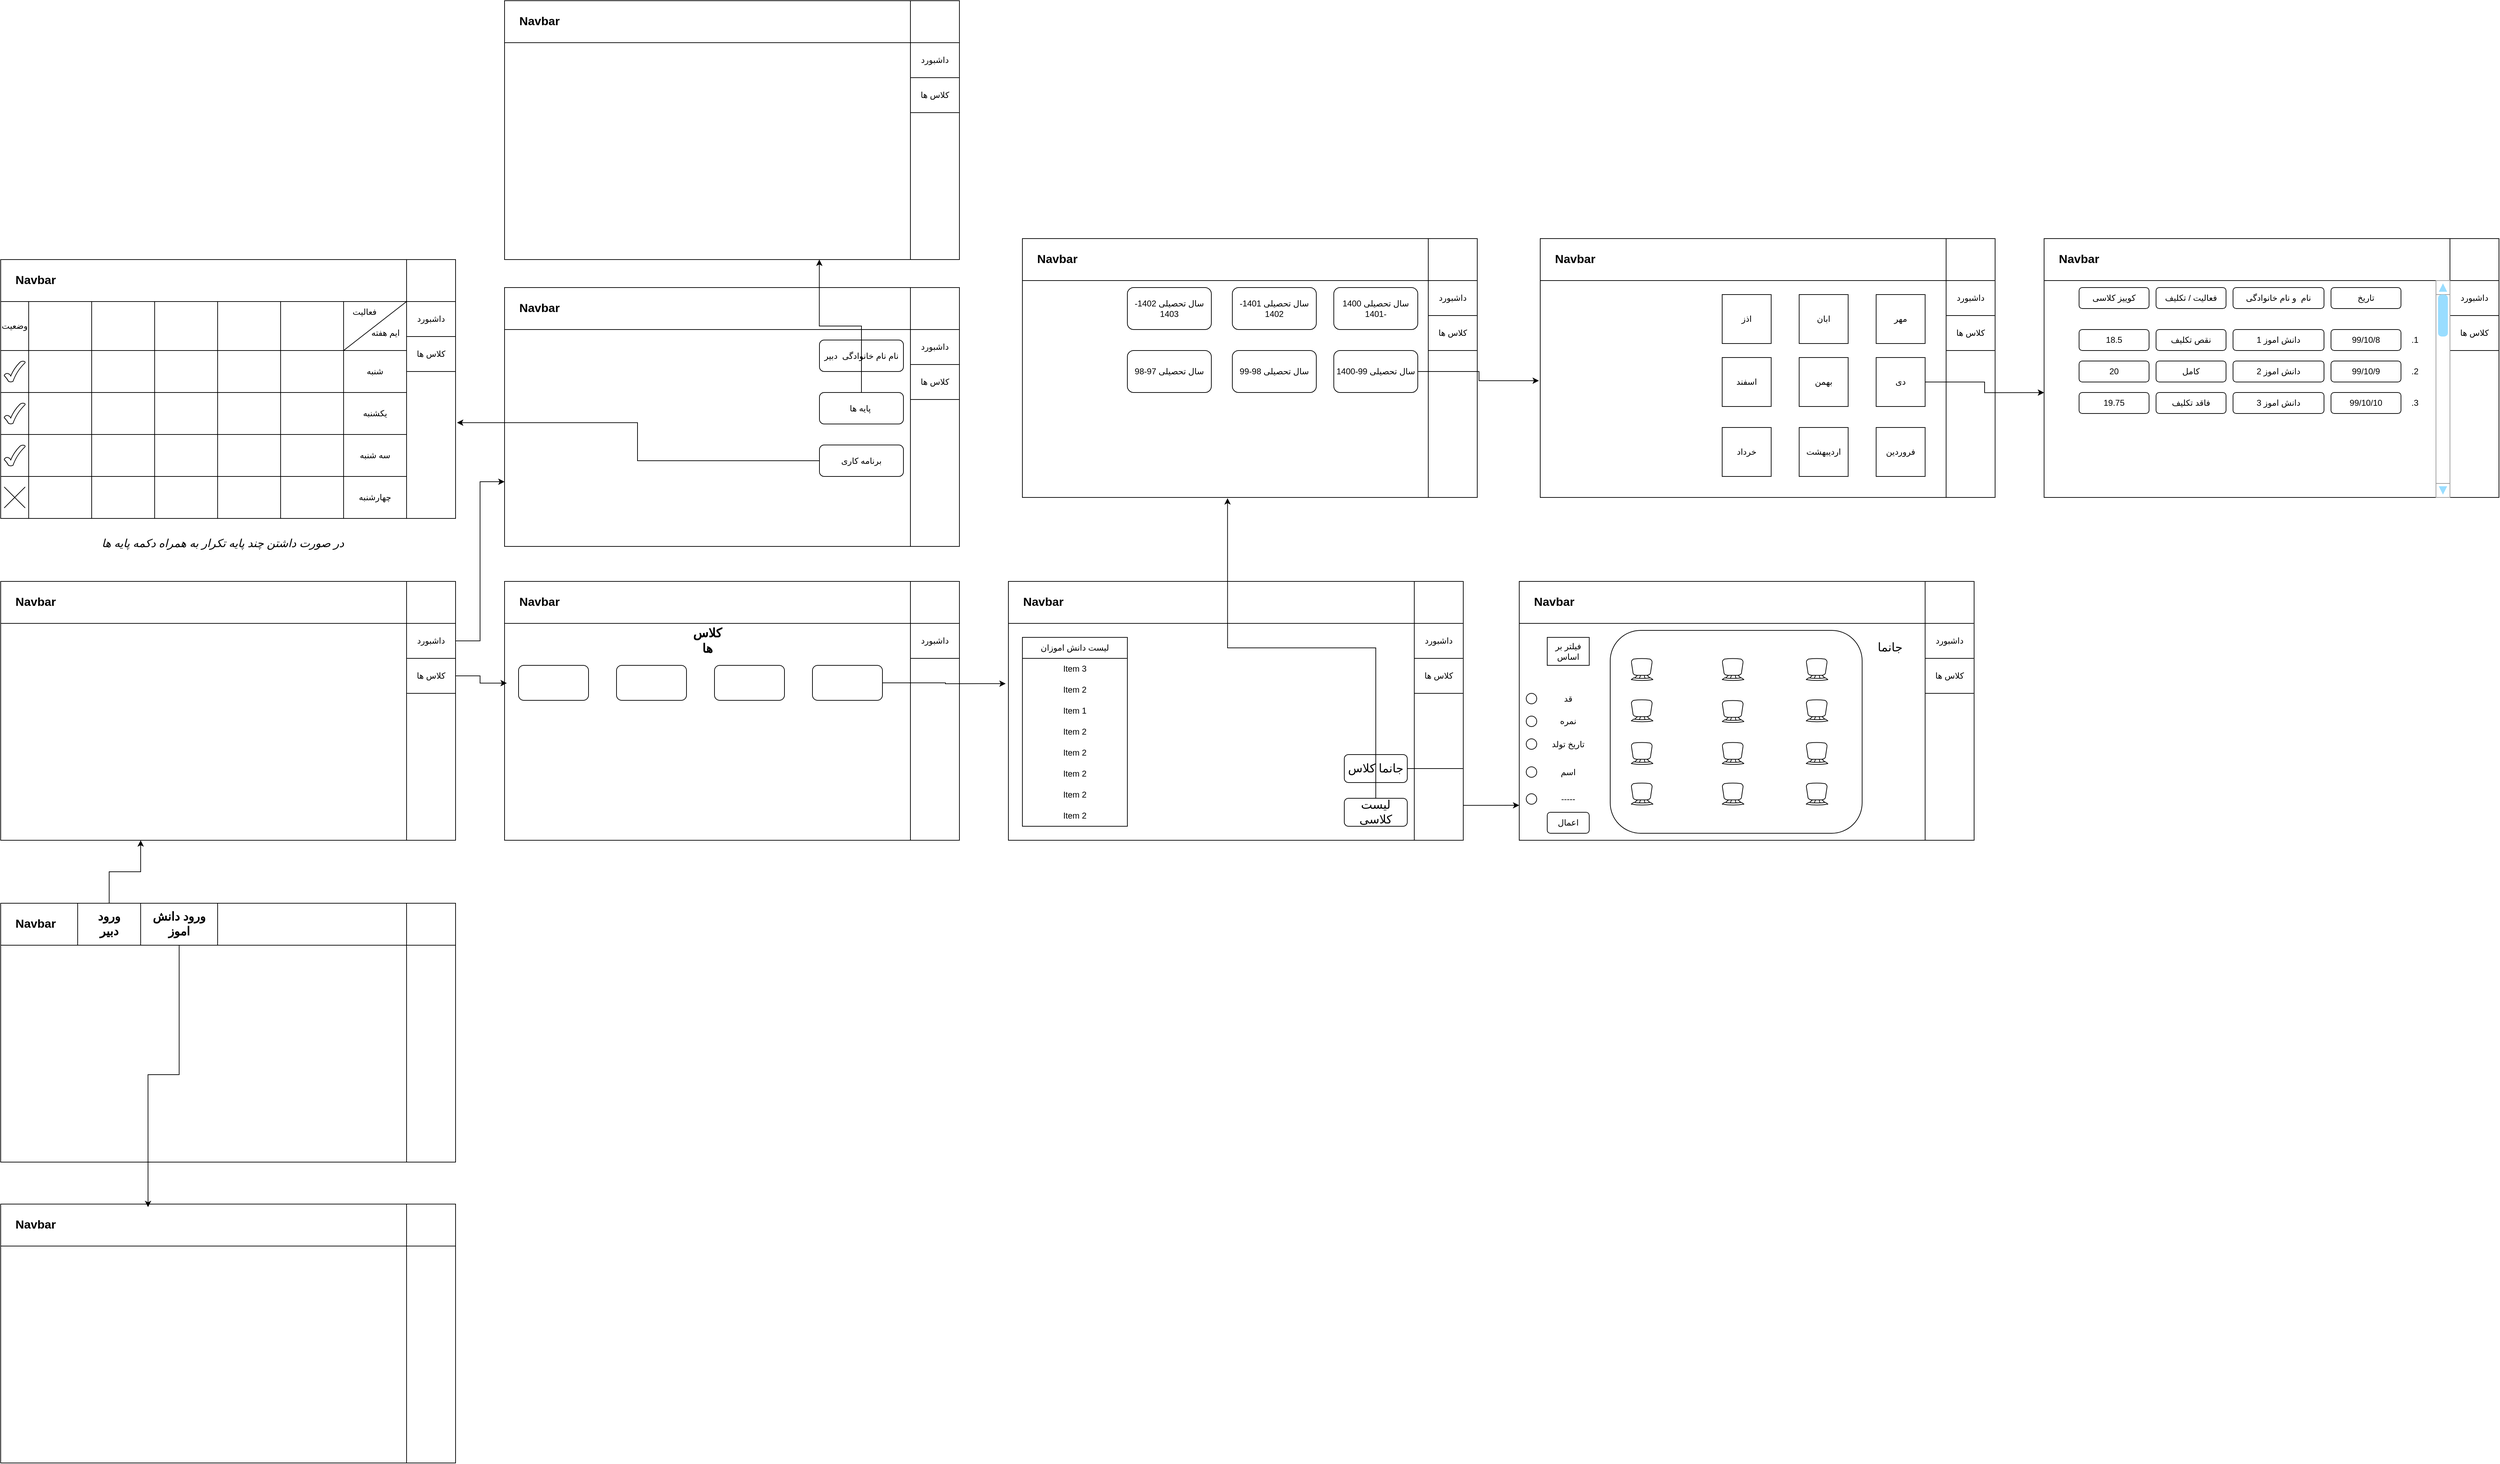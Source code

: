 <mxfile version="24.7.17" pages="2">
  <diagram name="Page-1" id="4JEHYY-r7kARy0x_aL2q">
    <mxGraphModel dx="1909" dy="3344" grid="1" gridSize="10" guides="1" tooltips="1" connect="1" arrows="1" fold="1" page="1" pageScale="1" pageWidth="850" pageHeight="1100" math="0" shadow="0">
      <root>
        <mxCell id="0" />
        <mxCell id="1" parent="0" />
        <mxCell id="XK6V45ikK95n-LF6XOaC-1" value="" style="rounded=0;whiteSpace=wrap;html=1;" parent="1" vertex="1">
          <mxGeometry x="80" y="80" width="650" height="370" as="geometry" />
        </mxCell>
        <mxCell id="XK6V45ikK95n-LF6XOaC-2" value="" style="rounded=0;whiteSpace=wrap;html=1;" parent="1" vertex="1">
          <mxGeometry x="80" y="80" width="580" height="60" as="geometry" />
        </mxCell>
        <mxCell id="XK6V45ikK95n-LF6XOaC-3" value="" style="rounded=0;whiteSpace=wrap;html=1;" parent="1" vertex="1">
          <mxGeometry x="660" y="80" width="70" height="370" as="geometry" />
        </mxCell>
        <mxCell id="XK6V45ikK95n-LF6XOaC-5" value="" style="rounded=0;whiteSpace=wrap;html=1;" parent="1" vertex="1">
          <mxGeometry x="660" y="80" width="70" height="60" as="geometry" />
        </mxCell>
        <mxCell id="XK6V45ikK95n-LF6XOaC-6" value="&lt;font style=&quot;font-size: 17px;&quot;&gt;&lt;b&gt;Navbar&lt;/b&gt;&lt;/font&gt;" style="text;html=1;align=center;verticalAlign=middle;whiteSpace=wrap;rounded=0;" parent="1" vertex="1">
          <mxGeometry x="100" y="95" width="60" height="30" as="geometry" />
        </mxCell>
        <mxCell id="XK6V45ikK95n-LF6XOaC-33" value="" style="edgeStyle=orthogonalEdgeStyle;rounded=0;orthogonalLoop=1;jettySize=auto;html=1;" parent="1" source="XK6V45ikK95n-LF6XOaC-9" target="XK6V45ikK95n-LF6XOaC-15" edge="1">
          <mxGeometry relative="1" as="geometry">
            <Array as="points">
              <mxPoint x="235" y="35" />
              <mxPoint x="280" y="35" />
            </Array>
          </mxGeometry>
        </mxCell>
        <mxCell id="XK6V45ikK95n-LF6XOaC-9" value="" style="rounded=0;whiteSpace=wrap;html=1;" parent="1" vertex="1">
          <mxGeometry x="190" y="80" width="90" height="60" as="geometry" />
        </mxCell>
        <mxCell id="XK6V45ikK95n-LF6XOaC-7" value="&lt;span style=&quot;font-size: 17px;&quot;&gt;&lt;b&gt;ورود دبیر&lt;/b&gt;&lt;/span&gt;" style="text;html=1;align=center;verticalAlign=middle;whiteSpace=wrap;rounded=0;" parent="1" vertex="1">
          <mxGeometry x="205" y="95" width="60" height="30" as="geometry" />
        </mxCell>
        <mxCell id="XK6V45ikK95n-LF6XOaC-11" value="" style="rounded=0;whiteSpace=wrap;html=1;" parent="1" vertex="1">
          <mxGeometry x="280" y="80" width="110" height="60" as="geometry" />
        </mxCell>
        <mxCell id="XK6V45ikK95n-LF6XOaC-8" value="&lt;font style=&quot;font-size: 17px;&quot;&gt;&lt;b&gt;ورود دانش اموز&lt;/b&gt;&lt;/font&gt;" style="text;html=1;align=center;verticalAlign=middle;whiteSpace=wrap;rounded=0;" parent="1" vertex="1">
          <mxGeometry x="285" y="95" width="100" height="30" as="geometry" />
        </mxCell>
        <mxCell id="XK6V45ikK95n-LF6XOaC-15" value="" style="rounded=0;whiteSpace=wrap;html=1;" parent="1" vertex="1">
          <mxGeometry x="80" y="-380" width="650" height="370" as="geometry" />
        </mxCell>
        <mxCell id="XK6V45ikK95n-LF6XOaC-16" value="" style="rounded=0;whiteSpace=wrap;html=1;" parent="1" vertex="1">
          <mxGeometry x="80" y="-380" width="580" height="60" as="geometry" />
        </mxCell>
        <mxCell id="XK6V45ikK95n-LF6XOaC-17" value="" style="rounded=0;whiteSpace=wrap;html=1;" parent="1" vertex="1">
          <mxGeometry x="660" y="-380" width="70" height="370" as="geometry" />
        </mxCell>
        <mxCell id="XK6V45ikK95n-LF6XOaC-18" value="" style="rounded=0;whiteSpace=wrap;html=1;" parent="1" vertex="1">
          <mxGeometry x="660" y="-380" width="70" height="60" as="geometry" />
        </mxCell>
        <mxCell id="XK6V45ikK95n-LF6XOaC-19" value="&lt;font style=&quot;font-size: 17px;&quot;&gt;&lt;b&gt;Navbar&lt;/b&gt;&lt;/font&gt;" style="text;html=1;align=center;verticalAlign=middle;whiteSpace=wrap;rounded=0;" parent="1" vertex="1">
          <mxGeometry x="100" y="-365" width="60" height="30" as="geometry" />
        </mxCell>
        <mxCell id="XK6V45ikK95n-LF6XOaC-24" value="" style="rounded=0;whiteSpace=wrap;html=1;" parent="1" vertex="1">
          <mxGeometry x="80" y="510" width="650" height="370" as="geometry" />
        </mxCell>
        <mxCell id="XK6V45ikK95n-LF6XOaC-25" value="" style="rounded=0;whiteSpace=wrap;html=1;" parent="1" vertex="1">
          <mxGeometry x="80" y="510" width="580" height="60" as="geometry" />
        </mxCell>
        <mxCell id="XK6V45ikK95n-LF6XOaC-26" value="" style="rounded=0;whiteSpace=wrap;html=1;" parent="1" vertex="1">
          <mxGeometry x="660" y="510" width="70" height="370" as="geometry" />
        </mxCell>
        <mxCell id="XK6V45ikK95n-LF6XOaC-27" value="" style="rounded=0;whiteSpace=wrap;html=1;" parent="1" vertex="1">
          <mxGeometry x="660" y="510" width="70" height="60" as="geometry" />
        </mxCell>
        <mxCell id="XK6V45ikK95n-LF6XOaC-28" value="&lt;font style=&quot;font-size: 17px;&quot;&gt;&lt;b&gt;Navbar&lt;/b&gt;&lt;/font&gt;" style="text;html=1;align=center;verticalAlign=middle;whiteSpace=wrap;rounded=0;" parent="1" vertex="1">
          <mxGeometry x="100" y="525" width="60" height="30" as="geometry" />
        </mxCell>
        <mxCell id="XK6V45ikK95n-LF6XOaC-35" value="کلاس ها" style="rounded=0;whiteSpace=wrap;html=1;" parent="1" vertex="1">
          <mxGeometry x="660" y="-270" width="70" height="50" as="geometry" />
        </mxCell>
        <mxCell id="7epev9RCpwERPL40yu5S-199" style="edgeStyle=orthogonalEdgeStyle;rounded=0;orthogonalLoop=1;jettySize=auto;html=1;entryX=0;entryY=0.75;entryDx=0;entryDy=0;" parent="1" source="XK6V45ikK95n-LF6XOaC-37" target="7epev9RCpwERPL40yu5S-192" edge="1">
          <mxGeometry relative="1" as="geometry" />
        </mxCell>
        <mxCell id="XK6V45ikK95n-LF6XOaC-37" value="داشبورد" style="rounded=0;whiteSpace=wrap;html=1;" parent="1" vertex="1">
          <mxGeometry x="660" y="-320" width="70" height="50" as="geometry" />
        </mxCell>
        <mxCell id="7epev9RCpwERPL40yu5S-2" value="" style="rounded=0;whiteSpace=wrap;html=1;" parent="1" vertex="1">
          <mxGeometry x="800" y="-380" width="650" height="370" as="geometry" />
        </mxCell>
        <mxCell id="7epev9RCpwERPL40yu5S-3" value="" style="rounded=0;whiteSpace=wrap;html=1;" parent="1" vertex="1">
          <mxGeometry x="800" y="-380" width="580" height="60" as="geometry" />
        </mxCell>
        <mxCell id="7epev9RCpwERPL40yu5S-4" value="" style="rounded=0;whiteSpace=wrap;html=1;" parent="1" vertex="1">
          <mxGeometry x="1380" y="-380" width="70" height="370" as="geometry" />
        </mxCell>
        <mxCell id="7epev9RCpwERPL40yu5S-5" value="" style="rounded=0;whiteSpace=wrap;html=1;" parent="1" vertex="1">
          <mxGeometry x="1380" y="-380" width="70" height="60" as="geometry" />
        </mxCell>
        <mxCell id="7epev9RCpwERPL40yu5S-6" value="&lt;font style=&quot;font-size: 17px;&quot;&gt;&lt;b&gt;Navbar&lt;/b&gt;&lt;/font&gt;" style="text;html=1;align=center;verticalAlign=middle;whiteSpace=wrap;rounded=0;" parent="1" vertex="1">
          <mxGeometry x="820" y="-365" width="60" height="30" as="geometry" />
        </mxCell>
        <mxCell id="7epev9RCpwERPL40yu5S-8" value="داشبورد" style="rounded=0;whiteSpace=wrap;html=1;" parent="1" vertex="1">
          <mxGeometry x="1380" y="-320" width="70" height="50" as="geometry" />
        </mxCell>
        <mxCell id="7epev9RCpwERPL40yu5S-9" style="edgeStyle=orthogonalEdgeStyle;rounded=0;orthogonalLoop=1;jettySize=auto;html=1;entryX=0.005;entryY=0.393;entryDx=0;entryDy=0;entryPerimeter=0;" parent="1" source="XK6V45ikK95n-LF6XOaC-35" target="7epev9RCpwERPL40yu5S-2" edge="1">
          <mxGeometry relative="1" as="geometry" />
        </mxCell>
        <mxCell id="7epev9RCpwERPL40yu5S-10" value="" style="rounded=1;whiteSpace=wrap;html=1;" parent="1" vertex="1">
          <mxGeometry x="820" y="-260" width="100" height="50" as="geometry" />
        </mxCell>
        <mxCell id="7epev9RCpwERPL40yu5S-11" value="" style="rounded=1;whiteSpace=wrap;html=1;" parent="1" vertex="1">
          <mxGeometry x="960" y="-260" width="100" height="50" as="geometry" />
        </mxCell>
        <mxCell id="7epev9RCpwERPL40yu5S-12" value="" style="rounded=1;whiteSpace=wrap;html=1;" parent="1" vertex="1">
          <mxGeometry x="1240" y="-260" width="100" height="50" as="geometry" />
        </mxCell>
        <mxCell id="7epev9RCpwERPL40yu5S-13" value="" style="rounded=1;whiteSpace=wrap;html=1;" parent="1" vertex="1">
          <mxGeometry x="1100" y="-260" width="100" height="50" as="geometry" />
        </mxCell>
        <mxCell id="7epev9RCpwERPL40yu5S-14" value="&lt;font style=&quot;font-size: 18px;&quot;&gt;&lt;b&gt;کلاس ها&lt;/b&gt;&lt;/font&gt;" style="text;html=1;align=center;verticalAlign=middle;whiteSpace=wrap;rounded=0;" parent="1" vertex="1">
          <mxGeometry x="1060" y="-310" width="60" height="30" as="geometry" />
        </mxCell>
        <mxCell id="7epev9RCpwERPL40yu5S-15" value="" style="rounded=0;whiteSpace=wrap;html=1;" parent="1" vertex="1">
          <mxGeometry x="1520" y="-380" width="650" height="370" as="geometry" />
        </mxCell>
        <mxCell id="7epev9RCpwERPL40yu5S-16" value="" style="rounded=0;whiteSpace=wrap;html=1;" parent="1" vertex="1">
          <mxGeometry x="1520" y="-380" width="580" height="60" as="geometry" />
        </mxCell>
        <mxCell id="7epev9RCpwERPL40yu5S-17" value="" style="rounded=0;whiteSpace=wrap;html=1;" parent="1" vertex="1">
          <mxGeometry x="2100" y="-380" width="70" height="370" as="geometry" />
        </mxCell>
        <mxCell id="7epev9RCpwERPL40yu5S-18" value="" style="rounded=0;whiteSpace=wrap;html=1;" parent="1" vertex="1">
          <mxGeometry x="2100" y="-380" width="70" height="60" as="geometry" />
        </mxCell>
        <mxCell id="7epev9RCpwERPL40yu5S-19" value="&lt;font style=&quot;font-size: 17px;&quot;&gt;&lt;b&gt;Navbar&lt;/b&gt;&lt;/font&gt;" style="text;html=1;align=center;verticalAlign=middle;whiteSpace=wrap;rounded=0;" parent="1" vertex="1">
          <mxGeometry x="1540" y="-365" width="60" height="30" as="geometry" />
        </mxCell>
        <mxCell id="7epev9RCpwERPL40yu5S-20" value="کلاس ها" style="rounded=0;whiteSpace=wrap;html=1;" parent="1" vertex="1">
          <mxGeometry x="2100" y="-270" width="70" height="50" as="geometry" />
        </mxCell>
        <mxCell id="7epev9RCpwERPL40yu5S-21" value="داشبورد" style="rounded=0;whiteSpace=wrap;html=1;" parent="1" vertex="1">
          <mxGeometry x="2100" y="-320" width="70" height="50" as="geometry" />
        </mxCell>
        <mxCell id="7epev9RCpwERPL40yu5S-22" style="edgeStyle=orthogonalEdgeStyle;rounded=0;orthogonalLoop=1;jettySize=auto;html=1;entryX=-0.006;entryY=0.395;entryDx=0;entryDy=0;entryPerimeter=0;" parent="1" source="7epev9RCpwERPL40yu5S-12" target="7epev9RCpwERPL40yu5S-15" edge="1">
          <mxGeometry relative="1" as="geometry" />
        </mxCell>
        <mxCell id="7epev9RCpwERPL40yu5S-43" value="لیست دانش اموزان" style="swimlane;fontStyle=0;childLayout=stackLayout;horizontal=1;startSize=30;horizontalStack=0;resizeParent=1;resizeParentMax=0;resizeLast=0;collapsible=1;marginBottom=0;whiteSpace=wrap;html=1;" parent="1" vertex="1">
          <mxGeometry x="1540" y="-300" width="150" height="270" as="geometry" />
        </mxCell>
        <mxCell id="7epev9RCpwERPL40yu5S-46" value="Item 3" style="text;strokeColor=none;fillColor=none;align=center;verticalAlign=middle;spacingLeft=4;spacingRight=4;overflow=hidden;points=[[0,0.5],[1,0.5]];portConstraint=eastwest;rotatable=0;whiteSpace=wrap;html=1;" parent="7epev9RCpwERPL40yu5S-43" vertex="1">
          <mxGeometry y="30" width="150" height="30" as="geometry" />
        </mxCell>
        <mxCell id="7epev9RCpwERPL40yu5S-51" value="Item 2" style="text;strokeColor=none;fillColor=none;align=center;verticalAlign=middle;spacingLeft=4;spacingRight=4;overflow=hidden;points=[[0,0.5],[1,0.5]];portConstraint=eastwest;rotatable=0;whiteSpace=wrap;html=1;" parent="7epev9RCpwERPL40yu5S-43" vertex="1">
          <mxGeometry y="60" width="150" height="30" as="geometry" />
        </mxCell>
        <mxCell id="7epev9RCpwERPL40yu5S-44" value="Item 1" style="text;strokeColor=none;fillColor=none;align=center;verticalAlign=middle;spacingLeft=4;spacingRight=4;overflow=hidden;points=[[0,0.5],[1,0.5]];portConstraint=eastwest;rotatable=0;whiteSpace=wrap;html=1;" parent="7epev9RCpwERPL40yu5S-43" vertex="1">
          <mxGeometry y="90" width="150" height="30" as="geometry" />
        </mxCell>
        <mxCell id="7epev9RCpwERPL40yu5S-50" value="Item 2" style="text;strokeColor=none;fillColor=none;align=center;verticalAlign=middle;spacingLeft=4;spacingRight=4;overflow=hidden;points=[[0,0.5],[1,0.5]];portConstraint=eastwest;rotatable=0;whiteSpace=wrap;html=1;" parent="7epev9RCpwERPL40yu5S-43" vertex="1">
          <mxGeometry y="120" width="150" height="30" as="geometry" />
        </mxCell>
        <mxCell id="7epev9RCpwERPL40yu5S-48" value="Item 2" style="text;strokeColor=none;fillColor=none;align=center;verticalAlign=middle;spacingLeft=4;spacingRight=4;overflow=hidden;points=[[0,0.5],[1,0.5]];portConstraint=eastwest;rotatable=0;whiteSpace=wrap;html=1;" parent="7epev9RCpwERPL40yu5S-43" vertex="1">
          <mxGeometry y="150" width="150" height="30" as="geometry" />
        </mxCell>
        <mxCell id="7epev9RCpwERPL40yu5S-45" value="Item 2" style="text;strokeColor=none;fillColor=none;align=center;verticalAlign=middle;spacingLeft=4;spacingRight=4;overflow=hidden;points=[[0,0.5],[1,0.5]];portConstraint=eastwest;rotatable=0;whiteSpace=wrap;html=1;" parent="7epev9RCpwERPL40yu5S-43" vertex="1">
          <mxGeometry y="180" width="150" height="30" as="geometry" />
        </mxCell>
        <mxCell id="7epev9RCpwERPL40yu5S-47" value="Item 2" style="text;strokeColor=none;fillColor=none;align=center;verticalAlign=middle;spacingLeft=4;spacingRight=4;overflow=hidden;points=[[0,0.5],[1,0.5]];portConstraint=eastwest;rotatable=0;whiteSpace=wrap;html=1;" parent="7epev9RCpwERPL40yu5S-43" vertex="1">
          <mxGeometry y="210" width="150" height="30" as="geometry" />
        </mxCell>
        <mxCell id="7epev9RCpwERPL40yu5S-49" value="Item 2" style="text;strokeColor=none;fillColor=none;align=center;verticalAlign=middle;spacingLeft=4;spacingRight=4;overflow=hidden;points=[[0,0.5],[1,0.5]];portConstraint=eastwest;rotatable=0;whiteSpace=wrap;html=1;" parent="7epev9RCpwERPL40yu5S-43" vertex="1">
          <mxGeometry y="240" width="150" height="30" as="geometry" />
        </mxCell>
        <mxCell id="7epev9RCpwERPL40yu5S-53" value="&lt;span style=&quot;font-size: 17px;&quot;&gt;جانما کلاس&lt;/span&gt;" style="rounded=1;whiteSpace=wrap;html=1;" parent="1" vertex="1">
          <mxGeometry x="2000" y="-132.5" width="90" height="40" as="geometry" />
        </mxCell>
        <mxCell id="7epev9RCpwERPL40yu5S-55" value="" style="rounded=0;whiteSpace=wrap;html=1;" parent="1" vertex="1">
          <mxGeometry x="2250" y="-380" width="650" height="370" as="geometry" />
        </mxCell>
        <mxCell id="7epev9RCpwERPL40yu5S-56" value="" style="rounded=0;whiteSpace=wrap;html=1;" parent="1" vertex="1">
          <mxGeometry x="2250" y="-380" width="580" height="60" as="geometry" />
        </mxCell>
        <mxCell id="7epev9RCpwERPL40yu5S-57" value="" style="rounded=0;whiteSpace=wrap;html=1;" parent="1" vertex="1">
          <mxGeometry x="2830" y="-380" width="70" height="370" as="geometry" />
        </mxCell>
        <mxCell id="7epev9RCpwERPL40yu5S-58" value="" style="rounded=0;whiteSpace=wrap;html=1;" parent="1" vertex="1">
          <mxGeometry x="2830" y="-380" width="70" height="60" as="geometry" />
        </mxCell>
        <mxCell id="7epev9RCpwERPL40yu5S-59" value="&lt;font style=&quot;font-size: 17px;&quot;&gt;&lt;b&gt;Navbar&lt;/b&gt;&lt;/font&gt;" style="text;html=1;align=center;verticalAlign=middle;whiteSpace=wrap;rounded=0;" parent="1" vertex="1">
          <mxGeometry x="2270" y="-365" width="60" height="30" as="geometry" />
        </mxCell>
        <mxCell id="7epev9RCpwERPL40yu5S-60" value="کلاس ها" style="rounded=0;whiteSpace=wrap;html=1;" parent="1" vertex="1">
          <mxGeometry x="2830" y="-270" width="70" height="50" as="geometry" />
        </mxCell>
        <mxCell id="7epev9RCpwERPL40yu5S-61" value="داشبورد" style="rounded=0;whiteSpace=wrap;html=1;" parent="1" vertex="1">
          <mxGeometry x="2830" y="-320" width="70" height="50" as="geometry" />
        </mxCell>
        <mxCell id="7epev9RCpwERPL40yu5S-62" style="edgeStyle=orthogonalEdgeStyle;rounded=0;orthogonalLoop=1;jettySize=auto;html=1;entryX=0;entryY=0.865;entryDx=0;entryDy=0;entryPerimeter=0;" parent="1" source="7epev9RCpwERPL40yu5S-53" target="7epev9RCpwERPL40yu5S-55" edge="1">
          <mxGeometry relative="1" as="geometry" />
        </mxCell>
        <mxCell id="7epev9RCpwERPL40yu5S-64" value="" style="rounded=1;whiteSpace=wrap;html=1;" parent="1" vertex="1">
          <mxGeometry x="2380" y="-310" width="360" height="290" as="geometry" />
        </mxCell>
        <mxCell id="7epev9RCpwERPL40yu5S-67" value="" style="verticalLabelPosition=bottom;html=1;verticalAlign=top;align=center;shape=mxgraph.floorplan.chair;rotation=-180;" parent="1" vertex="1">
          <mxGeometry x="2410" y="-211" width="31" height="32" as="geometry" />
        </mxCell>
        <mxCell id="7epev9RCpwERPL40yu5S-68" value="" style="verticalLabelPosition=bottom;html=1;verticalAlign=top;align=center;shape=mxgraph.floorplan.chair;rotation=-180;" parent="1" vertex="1">
          <mxGeometry x="2410" y="-150" width="31" height="32" as="geometry" />
        </mxCell>
        <mxCell id="7epev9RCpwERPL40yu5S-69" value="" style="verticalLabelPosition=bottom;html=1;verticalAlign=top;align=center;shape=mxgraph.floorplan.chair;rotation=-180;" parent="1" vertex="1">
          <mxGeometry x="2410" y="-92" width="31" height="32" as="geometry" />
        </mxCell>
        <mxCell id="7epev9RCpwERPL40yu5S-70" value="" style="verticalLabelPosition=bottom;html=1;verticalAlign=top;align=center;shape=mxgraph.floorplan.chair;rotation=-180;" parent="1" vertex="1">
          <mxGeometry x="2410" y="-270" width="31" height="32" as="geometry" />
        </mxCell>
        <mxCell id="7epev9RCpwERPL40yu5S-71" value="" style="verticalLabelPosition=bottom;html=1;verticalAlign=top;align=center;shape=mxgraph.floorplan.chair;rotation=-180;" parent="1" vertex="1">
          <mxGeometry x="2540" y="-270" width="31" height="32" as="geometry" />
        </mxCell>
        <mxCell id="7epev9RCpwERPL40yu5S-72" value="" style="verticalLabelPosition=bottom;html=1;verticalAlign=top;align=center;shape=mxgraph.floorplan.chair;rotation=-180;" parent="1" vertex="1">
          <mxGeometry x="2540" y="-210" width="31" height="32" as="geometry" />
        </mxCell>
        <mxCell id="7epev9RCpwERPL40yu5S-73" value="" style="verticalLabelPosition=bottom;html=1;verticalAlign=top;align=center;shape=mxgraph.floorplan.chair;rotation=-180;" parent="1" vertex="1">
          <mxGeometry x="2540" y="-150" width="31" height="32" as="geometry" />
        </mxCell>
        <mxCell id="7epev9RCpwERPL40yu5S-74" value="" style="verticalLabelPosition=bottom;html=1;verticalAlign=top;align=center;shape=mxgraph.floorplan.chair;rotation=-180;" parent="1" vertex="1">
          <mxGeometry x="2540" y="-92" width="31" height="32" as="geometry" />
        </mxCell>
        <mxCell id="7epev9RCpwERPL40yu5S-75" value="" style="verticalLabelPosition=bottom;html=1;verticalAlign=top;align=center;shape=mxgraph.floorplan.chair;rotation=-180;" parent="1" vertex="1">
          <mxGeometry x="2660" y="-270" width="31" height="32" as="geometry" />
        </mxCell>
        <mxCell id="7epev9RCpwERPL40yu5S-76" value="" style="verticalLabelPosition=bottom;html=1;verticalAlign=top;align=center;shape=mxgraph.floorplan.chair;rotation=-180;" parent="1" vertex="1">
          <mxGeometry x="2660" y="-211" width="31" height="32" as="geometry" />
        </mxCell>
        <mxCell id="7epev9RCpwERPL40yu5S-77" value="" style="verticalLabelPosition=bottom;html=1;verticalAlign=top;align=center;shape=mxgraph.floorplan.chair;rotation=-180;" parent="1" vertex="1">
          <mxGeometry x="2660" y="-150" width="31" height="32" as="geometry" />
        </mxCell>
        <mxCell id="7epev9RCpwERPL40yu5S-78" value="" style="verticalLabelPosition=bottom;html=1;verticalAlign=top;align=center;shape=mxgraph.floorplan.chair;rotation=-180;" parent="1" vertex="1">
          <mxGeometry x="2660" y="-92" width="31" height="32" as="geometry" />
        </mxCell>
        <mxCell id="7epev9RCpwERPL40yu5S-79" value="&lt;font style=&quot;font-size: 17px;&quot;&gt;جانما&lt;/font&gt;" style="text;html=1;align=center;verticalAlign=middle;whiteSpace=wrap;rounded=0;" parent="1" vertex="1">
          <mxGeometry x="2750" y="-300" width="60" height="30" as="geometry" />
        </mxCell>
        <mxCell id="7epev9RCpwERPL40yu5S-80" value="" style="ellipse;whiteSpace=wrap;html=1;aspect=fixed;" parent="1" vertex="1">
          <mxGeometry x="2260" y="-220" width="15" height="15" as="geometry" />
        </mxCell>
        <mxCell id="7epev9RCpwERPL40yu5S-81" value="" style="ellipse;whiteSpace=wrap;html=1;aspect=fixed;" parent="1" vertex="1">
          <mxGeometry x="2260" y="-187.5" width="15" height="15" as="geometry" />
        </mxCell>
        <mxCell id="7epev9RCpwERPL40yu5S-82" value="" style="ellipse;whiteSpace=wrap;html=1;aspect=fixed;" parent="1" vertex="1">
          <mxGeometry x="2260" y="-155" width="15" height="15" as="geometry" />
        </mxCell>
        <mxCell id="7epev9RCpwERPL40yu5S-83" value="" style="ellipse;whiteSpace=wrap;html=1;aspect=fixed;" parent="1" vertex="1">
          <mxGeometry x="2260" y="-115" width="15" height="15" as="geometry" />
        </mxCell>
        <mxCell id="7epev9RCpwERPL40yu5S-84" value="" style="ellipse;whiteSpace=wrap;html=1;aspect=fixed;" parent="1" vertex="1">
          <mxGeometry x="2260" y="-76.5" width="15" height="15" as="geometry" />
        </mxCell>
        <mxCell id="7epev9RCpwERPL40yu5S-85" value="اعمال" style="rounded=1;whiteSpace=wrap;html=1;" parent="1" vertex="1">
          <mxGeometry x="2290" y="-50" width="60" height="30" as="geometry" />
        </mxCell>
        <mxCell id="7epev9RCpwERPL40yu5S-86" value="فیلتر بر اساس" style="rounded=1;whiteSpace=wrap;html=1;arcSize=0;" parent="1" vertex="1">
          <mxGeometry x="2290" y="-300" width="60" height="40" as="geometry" />
        </mxCell>
        <mxCell id="7epev9RCpwERPL40yu5S-87" value="قد" style="text;html=1;align=center;verticalAlign=middle;whiteSpace=wrap;rounded=0;" parent="1" vertex="1">
          <mxGeometry x="2290" y="-227" width="60" height="30" as="geometry" />
        </mxCell>
        <mxCell id="7epev9RCpwERPL40yu5S-88" value="نمره" style="text;html=1;align=center;verticalAlign=middle;whiteSpace=wrap;rounded=0;" parent="1" vertex="1">
          <mxGeometry x="2290" y="-195" width="60" height="30" as="geometry" />
        </mxCell>
        <mxCell id="7epev9RCpwERPL40yu5S-89" value="تاریخ تولد" style="text;html=1;align=center;verticalAlign=middle;whiteSpace=wrap;rounded=0;" parent="1" vertex="1">
          <mxGeometry x="2290" y="-162.5" width="60" height="30" as="geometry" />
        </mxCell>
        <mxCell id="7epev9RCpwERPL40yu5S-90" value="اسم" style="text;html=1;align=center;verticalAlign=middle;whiteSpace=wrap;rounded=0;" parent="1" vertex="1">
          <mxGeometry x="2290" y="-122.5" width="60" height="30" as="geometry" />
        </mxCell>
        <mxCell id="7epev9RCpwERPL40yu5S-92" value="-----" style="text;html=1;align=center;verticalAlign=middle;whiteSpace=wrap;rounded=0;" parent="1" vertex="1">
          <mxGeometry x="2290" y="-84" width="60" height="30" as="geometry" />
        </mxCell>
        <mxCell id="7epev9RCpwERPL40yu5S-103" style="edgeStyle=orthogonalEdgeStyle;rounded=0;orthogonalLoop=1;jettySize=auto;html=1;entryX=0.451;entryY=1.003;entryDx=0;entryDy=0;entryPerimeter=0;" parent="1" source="7epev9RCpwERPL40yu5S-94" target="7epev9RCpwERPL40yu5S-104" edge="1">
          <mxGeometry relative="1" as="geometry">
            <mxPoint x="1855" y="-500.0" as="targetPoint" />
          </mxGeometry>
        </mxCell>
        <mxCell id="7epev9RCpwERPL40yu5S-94" value="&lt;span style=&quot;font-size: 17px;&quot;&gt;لیست کلاسی&lt;/span&gt;" style="rounded=1;whiteSpace=wrap;html=1;" parent="1" vertex="1">
          <mxGeometry x="2000" y="-70" width="90" height="40" as="geometry" />
        </mxCell>
        <mxCell id="7epev9RCpwERPL40yu5S-104" value="" style="rounded=0;whiteSpace=wrap;html=1;" parent="1" vertex="1">
          <mxGeometry x="1540" y="-870" width="650" height="370" as="geometry" />
        </mxCell>
        <mxCell id="7epev9RCpwERPL40yu5S-105" value="" style="rounded=0;whiteSpace=wrap;html=1;" parent="1" vertex="1">
          <mxGeometry x="1540" y="-870" width="580" height="60" as="geometry" />
        </mxCell>
        <mxCell id="7epev9RCpwERPL40yu5S-106" value="" style="rounded=0;whiteSpace=wrap;html=1;" parent="1" vertex="1">
          <mxGeometry x="2120" y="-870" width="70" height="370" as="geometry" />
        </mxCell>
        <mxCell id="7epev9RCpwERPL40yu5S-107" value="" style="rounded=0;whiteSpace=wrap;html=1;" parent="1" vertex="1">
          <mxGeometry x="2120" y="-870" width="70" height="60" as="geometry" />
        </mxCell>
        <mxCell id="7epev9RCpwERPL40yu5S-108" value="&lt;font style=&quot;font-size: 17px;&quot;&gt;&lt;b&gt;Navbar&lt;/b&gt;&lt;/font&gt;" style="text;html=1;align=center;verticalAlign=middle;whiteSpace=wrap;rounded=0;" parent="1" vertex="1">
          <mxGeometry x="1560" y="-855" width="60" height="30" as="geometry" />
        </mxCell>
        <mxCell id="7epev9RCpwERPL40yu5S-109" value="کلاس ها" style="rounded=0;whiteSpace=wrap;html=1;" parent="1" vertex="1">
          <mxGeometry x="2120" y="-760" width="70" height="50" as="geometry" />
        </mxCell>
        <mxCell id="7epev9RCpwERPL40yu5S-110" value="داشبورد" style="rounded=0;whiteSpace=wrap;html=1;" parent="1" vertex="1">
          <mxGeometry x="2120" y="-810" width="70" height="50" as="geometry" />
        </mxCell>
        <mxCell id="7epev9RCpwERPL40yu5S-112" value="سال تحصیلی 1400 -1401" style="rounded=1;whiteSpace=wrap;html=1;" parent="1" vertex="1">
          <mxGeometry x="1985" y="-800" width="120" height="60" as="geometry" />
        </mxCell>
        <mxCell id="7epev9RCpwERPL40yu5S-113" value="سال تحصیلی 1401-1402" style="rounded=1;whiteSpace=wrap;html=1;" parent="1" vertex="1">
          <mxGeometry x="1840" y="-800" width="120" height="60" as="geometry" />
        </mxCell>
        <mxCell id="7epev9RCpwERPL40yu5S-114" value="سال تحصیلی 1402-1403" style="rounded=1;whiteSpace=wrap;html=1;" parent="1" vertex="1">
          <mxGeometry x="1690" y="-800" width="120" height="60" as="geometry" />
        </mxCell>
        <mxCell id="7epev9RCpwERPL40yu5S-115" value="سال تحصیلی 99-1400" style="rounded=1;whiteSpace=wrap;html=1;" parent="1" vertex="1">
          <mxGeometry x="1985" y="-710" width="120" height="60" as="geometry" />
        </mxCell>
        <mxCell id="7epev9RCpwERPL40yu5S-116" value="سال تحصیلی 98-99" style="rounded=1;whiteSpace=wrap;html=1;" parent="1" vertex="1">
          <mxGeometry x="1840" y="-710" width="120" height="60" as="geometry" />
        </mxCell>
        <mxCell id="7epev9RCpwERPL40yu5S-117" value="سال تحصیلی 97-98" style="rounded=1;whiteSpace=wrap;html=1;" parent="1" vertex="1">
          <mxGeometry x="1690" y="-710" width="120" height="60" as="geometry" />
        </mxCell>
        <mxCell id="7epev9RCpwERPL40yu5S-118" value="&lt;font style=&quot;font-size: 16px;&quot;&gt;&lt;i&gt;در صورت داشتن چند پایه تکرار به همراه دکمه پایه ها&lt;/i&gt;&lt;/font&gt;" style="text;html=1;align=center;verticalAlign=middle;whiteSpace=wrap;rounded=0;" parent="1" vertex="1">
          <mxGeometry x="160" y="-450" width="475" height="30" as="geometry" />
        </mxCell>
        <mxCell id="7epev9RCpwERPL40yu5S-119" value="" style="rounded=0;whiteSpace=wrap;html=1;" parent="1" vertex="1">
          <mxGeometry x="2280" y="-870" width="650" height="370" as="geometry" />
        </mxCell>
        <mxCell id="7epev9RCpwERPL40yu5S-120" value="" style="rounded=0;whiteSpace=wrap;html=1;" parent="1" vertex="1">
          <mxGeometry x="2280" y="-870" width="580" height="60" as="geometry" />
        </mxCell>
        <mxCell id="7epev9RCpwERPL40yu5S-121" value="" style="rounded=0;whiteSpace=wrap;html=1;" parent="1" vertex="1">
          <mxGeometry x="2860" y="-870" width="70" height="370" as="geometry" />
        </mxCell>
        <mxCell id="7epev9RCpwERPL40yu5S-122" value="" style="rounded=0;whiteSpace=wrap;html=1;" parent="1" vertex="1">
          <mxGeometry x="2860" y="-870" width="70" height="60" as="geometry" />
        </mxCell>
        <mxCell id="7epev9RCpwERPL40yu5S-123" value="&lt;font style=&quot;font-size: 17px;&quot;&gt;&lt;b&gt;Navbar&lt;/b&gt;&lt;/font&gt;" style="text;html=1;align=center;verticalAlign=middle;whiteSpace=wrap;rounded=0;" parent="1" vertex="1">
          <mxGeometry x="2300" y="-855" width="60" height="30" as="geometry" />
        </mxCell>
        <mxCell id="7epev9RCpwERPL40yu5S-124" value="کلاس ها" style="rounded=0;whiteSpace=wrap;html=1;" parent="1" vertex="1">
          <mxGeometry x="2860" y="-760" width="70" height="50" as="geometry" />
        </mxCell>
        <mxCell id="7epev9RCpwERPL40yu5S-125" value="داشبورد" style="rounded=0;whiteSpace=wrap;html=1;" parent="1" vertex="1">
          <mxGeometry x="2860" y="-810" width="70" height="50" as="geometry" />
        </mxCell>
        <mxCell id="7epev9RCpwERPL40yu5S-132" style="edgeStyle=orthogonalEdgeStyle;rounded=0;orthogonalLoop=1;jettySize=auto;html=1;entryX=-0.003;entryY=0.549;entryDx=0;entryDy=0;entryPerimeter=0;" parent="1" source="7epev9RCpwERPL40yu5S-115" target="7epev9RCpwERPL40yu5S-119" edge="1">
          <mxGeometry relative="1" as="geometry" />
        </mxCell>
        <mxCell id="7epev9RCpwERPL40yu5S-138" value="اذز" style="whiteSpace=wrap;html=1;aspect=fixed;" parent="1" vertex="1">
          <mxGeometry x="2540" y="-790" width="70" height="70" as="geometry" />
        </mxCell>
        <mxCell id="7epev9RCpwERPL40yu5S-139" value="اسفند" style="whiteSpace=wrap;html=1;aspect=fixed;" parent="1" vertex="1">
          <mxGeometry x="2540" y="-700" width="70" height="70" as="geometry" />
        </mxCell>
        <mxCell id="7epev9RCpwERPL40yu5S-140" value="خرداد" style="whiteSpace=wrap;html=1;aspect=fixed;" parent="1" vertex="1">
          <mxGeometry x="2540" y="-600" width="70" height="70" as="geometry" />
        </mxCell>
        <mxCell id="7epev9RCpwERPL40yu5S-141" value="ابان" style="whiteSpace=wrap;html=1;aspect=fixed;" parent="1" vertex="1">
          <mxGeometry x="2650" y="-790" width="70" height="70" as="geometry" />
        </mxCell>
        <mxCell id="7epev9RCpwERPL40yu5S-142" value="بهمن" style="whiteSpace=wrap;html=1;aspect=fixed;" parent="1" vertex="1">
          <mxGeometry x="2650" y="-700" width="70" height="70" as="geometry" />
        </mxCell>
        <mxCell id="7epev9RCpwERPL40yu5S-143" value="اردیبهشت" style="whiteSpace=wrap;html=1;aspect=fixed;" parent="1" vertex="1">
          <mxGeometry x="2650" y="-600" width="70" height="70" as="geometry" />
        </mxCell>
        <mxCell id="7epev9RCpwERPL40yu5S-144" value="مهر" style="whiteSpace=wrap;html=1;aspect=fixed;" parent="1" vertex="1">
          <mxGeometry x="2760" y="-790" width="70" height="70" as="geometry" />
        </mxCell>
        <mxCell id="7epev9RCpwERPL40yu5S-145" value="دی" style="whiteSpace=wrap;html=1;aspect=fixed;" parent="1" vertex="1">
          <mxGeometry x="2760" y="-700" width="70" height="70" as="geometry" />
        </mxCell>
        <mxCell id="7epev9RCpwERPL40yu5S-146" value="فروردین" style="whiteSpace=wrap;html=1;aspect=fixed;" parent="1" vertex="1">
          <mxGeometry x="2760" y="-600" width="70" height="70" as="geometry" />
        </mxCell>
        <mxCell id="7epev9RCpwERPL40yu5S-149" value="" style="rounded=0;whiteSpace=wrap;html=1;" parent="1" vertex="1">
          <mxGeometry x="3000" y="-870" width="650" height="370" as="geometry" />
        </mxCell>
        <mxCell id="7epev9RCpwERPL40yu5S-150" value="" style="rounded=0;whiteSpace=wrap;html=1;" parent="1" vertex="1">
          <mxGeometry x="3000" y="-870" width="580" height="60" as="geometry" />
        </mxCell>
        <mxCell id="7epev9RCpwERPL40yu5S-151" value="" style="rounded=0;whiteSpace=wrap;html=1;" parent="1" vertex="1">
          <mxGeometry x="3580" y="-870" width="70" height="370" as="geometry" />
        </mxCell>
        <mxCell id="7epev9RCpwERPL40yu5S-152" value="" style="rounded=0;whiteSpace=wrap;html=1;" parent="1" vertex="1">
          <mxGeometry x="3580" y="-870" width="70" height="60" as="geometry" />
        </mxCell>
        <mxCell id="7epev9RCpwERPL40yu5S-153" value="&lt;font style=&quot;font-size: 17px;&quot;&gt;&lt;b&gt;Navbar&lt;/b&gt;&lt;/font&gt;" style="text;html=1;align=center;verticalAlign=middle;whiteSpace=wrap;rounded=0;" parent="1" vertex="1">
          <mxGeometry x="3020" y="-855" width="60" height="30" as="geometry" />
        </mxCell>
        <mxCell id="7epev9RCpwERPL40yu5S-154" value="کلاس ها" style="rounded=0;whiteSpace=wrap;html=1;" parent="1" vertex="1">
          <mxGeometry x="3580" y="-760" width="70" height="50" as="geometry" />
        </mxCell>
        <mxCell id="7epev9RCpwERPL40yu5S-155" value="داشبورد" style="rounded=0;whiteSpace=wrap;html=1;" parent="1" vertex="1">
          <mxGeometry x="3580" y="-810" width="70" height="50" as="geometry" />
        </mxCell>
        <mxCell id="7epev9RCpwERPL40yu5S-165" style="edgeStyle=orthogonalEdgeStyle;rounded=0;orthogonalLoop=1;jettySize=auto;html=1;entryX=0;entryY=0.595;entryDx=0;entryDy=0;entryPerimeter=0;" parent="1" source="7epev9RCpwERPL40yu5S-145" target="7epev9RCpwERPL40yu5S-149" edge="1">
          <mxGeometry relative="1" as="geometry" />
        </mxCell>
        <mxCell id="7epev9RCpwERPL40yu5S-166" value="" style="verticalLabelPosition=bottom;shadow=0;dashed=0;align=center;html=1;verticalAlign=top;strokeWidth=1;shape=mxgraph.mockup.navigation.scrollBar;strokeColor=#999999;barPos=100;fillColor2=#99ddff;strokeColor2=none;direction=north;" parent="1" vertex="1">
          <mxGeometry x="3560" y="-810" width="20" height="310" as="geometry" />
        </mxCell>
        <mxCell id="7epev9RCpwERPL40yu5S-169" value="تاریخ" style="rounded=1;whiteSpace=wrap;html=1;" parent="1" vertex="1">
          <mxGeometry x="3410" y="-800" width="100" height="30" as="geometry" />
        </mxCell>
        <mxCell id="7epev9RCpwERPL40yu5S-170" value="فعالیت / تکلیف" style="rounded=1;whiteSpace=wrap;html=1;" parent="1" vertex="1">
          <mxGeometry x="3160" y="-800" width="100" height="30" as="geometry" />
        </mxCell>
        <mxCell id="7epev9RCpwERPL40yu5S-171" value="کوییز کلاسی" style="rounded=1;whiteSpace=wrap;html=1;" parent="1" vertex="1">
          <mxGeometry x="3050" y="-800" width="100" height="30" as="geometry" />
        </mxCell>
        <mxCell id="7epev9RCpwERPL40yu5S-173" value="نام&amp;nbsp; و نام خانوادگی" style="rounded=1;whiteSpace=wrap;html=1;" parent="1" vertex="1">
          <mxGeometry x="3270" y="-800" width="130" height="30" as="geometry" />
        </mxCell>
        <mxCell id="7epev9RCpwERPL40yu5S-175" value="99/10/8" style="rounded=1;whiteSpace=wrap;html=1;" parent="1" vertex="1">
          <mxGeometry x="3410" y="-740" width="100" height="30" as="geometry" />
        </mxCell>
        <mxCell id="7epev9RCpwERPL40yu5S-176" value="نقص تکلیف" style="rounded=1;whiteSpace=wrap;html=1;" parent="1" vertex="1">
          <mxGeometry x="3160" y="-740" width="100" height="30" as="geometry" />
        </mxCell>
        <mxCell id="7epev9RCpwERPL40yu5S-177" value="18.5" style="rounded=1;whiteSpace=wrap;html=1;" parent="1" vertex="1">
          <mxGeometry x="3050" y="-740" width="100" height="30" as="geometry" />
        </mxCell>
        <mxCell id="7epev9RCpwERPL40yu5S-178" value="دانش اموز 1" style="rounded=1;whiteSpace=wrap;html=1;" parent="1" vertex="1">
          <mxGeometry x="3270" y="-740" width="130" height="30" as="geometry" />
        </mxCell>
        <mxCell id="7epev9RCpwERPL40yu5S-179" value="99/10/9" style="rounded=1;whiteSpace=wrap;html=1;" parent="1" vertex="1">
          <mxGeometry x="3410" y="-695" width="100" height="30" as="geometry" />
        </mxCell>
        <mxCell id="7epev9RCpwERPL40yu5S-180" value="کامل" style="rounded=1;whiteSpace=wrap;html=1;" parent="1" vertex="1">
          <mxGeometry x="3160" y="-695" width="100" height="30" as="geometry" />
        </mxCell>
        <mxCell id="7epev9RCpwERPL40yu5S-181" value="20" style="rounded=1;whiteSpace=wrap;html=1;" parent="1" vertex="1">
          <mxGeometry x="3050" y="-695" width="100" height="30" as="geometry" />
        </mxCell>
        <mxCell id="7epev9RCpwERPL40yu5S-182" value="دانش اموز 2" style="rounded=1;whiteSpace=wrap;html=1;" parent="1" vertex="1">
          <mxGeometry x="3270" y="-695" width="130" height="30" as="geometry" />
        </mxCell>
        <mxCell id="7epev9RCpwERPL40yu5S-183" value="99/10/10" style="rounded=1;whiteSpace=wrap;html=1;" parent="1" vertex="1">
          <mxGeometry x="3410" y="-650" width="100" height="30" as="geometry" />
        </mxCell>
        <mxCell id="7epev9RCpwERPL40yu5S-184" value="فاقد تکلیف" style="rounded=1;whiteSpace=wrap;html=1;" parent="1" vertex="1">
          <mxGeometry x="3160" y="-650" width="100" height="30" as="geometry" />
        </mxCell>
        <mxCell id="7epev9RCpwERPL40yu5S-185" value="19.75" style="rounded=1;whiteSpace=wrap;html=1;" parent="1" vertex="1">
          <mxGeometry x="3050" y="-650" width="100" height="30" as="geometry" />
        </mxCell>
        <mxCell id="7epev9RCpwERPL40yu5S-186" value="دانش اموز 3" style="rounded=1;whiteSpace=wrap;html=1;" parent="1" vertex="1">
          <mxGeometry x="3270" y="-650" width="130" height="30" as="geometry" />
        </mxCell>
        <mxCell id="7epev9RCpwERPL40yu5S-187" value=".1" style="text;html=1;align=center;verticalAlign=middle;whiteSpace=wrap;rounded=0;" parent="1" vertex="1">
          <mxGeometry x="3500" y="-740" width="60" height="30" as="geometry" />
        </mxCell>
        <mxCell id="7epev9RCpwERPL40yu5S-188" value=".2" style="text;html=1;align=center;verticalAlign=middle;whiteSpace=wrap;rounded=0;" parent="1" vertex="1">
          <mxGeometry x="3500" y="-695" width="60" height="30" as="geometry" />
        </mxCell>
        <mxCell id="7epev9RCpwERPL40yu5S-189" value=".3" style="text;html=1;align=center;verticalAlign=middle;whiteSpace=wrap;rounded=0;" parent="1" vertex="1">
          <mxGeometry x="3500" y="-650" width="60" height="30" as="geometry" />
        </mxCell>
        <mxCell id="7epev9RCpwERPL40yu5S-192" value="" style="rounded=0;whiteSpace=wrap;html=1;" parent="1" vertex="1">
          <mxGeometry x="800" y="-800" width="650" height="370" as="geometry" />
        </mxCell>
        <mxCell id="7epev9RCpwERPL40yu5S-193" value="" style="rounded=0;whiteSpace=wrap;html=1;" parent="1" vertex="1">
          <mxGeometry x="800" y="-800" width="580" height="60" as="geometry" />
        </mxCell>
        <mxCell id="7epev9RCpwERPL40yu5S-194" value="" style="rounded=0;whiteSpace=wrap;html=1;" parent="1" vertex="1">
          <mxGeometry x="1380" y="-800" width="70" height="370" as="geometry" />
        </mxCell>
        <mxCell id="7epev9RCpwERPL40yu5S-195" value="" style="rounded=0;whiteSpace=wrap;html=1;" parent="1" vertex="1">
          <mxGeometry x="1380" y="-800" width="70" height="60" as="geometry" />
        </mxCell>
        <mxCell id="7epev9RCpwERPL40yu5S-196" value="&lt;font style=&quot;font-size: 17px;&quot;&gt;&lt;b&gt;Navbar&lt;/b&gt;&lt;/font&gt;" style="text;html=1;align=center;verticalAlign=middle;whiteSpace=wrap;rounded=0;" parent="1" vertex="1">
          <mxGeometry x="820" y="-785" width="60" height="30" as="geometry" />
        </mxCell>
        <mxCell id="7epev9RCpwERPL40yu5S-197" value="کلاس ها" style="rounded=0;whiteSpace=wrap;html=1;" parent="1" vertex="1">
          <mxGeometry x="1380" y="-690" width="70" height="50" as="geometry" />
        </mxCell>
        <mxCell id="7epev9RCpwERPL40yu5S-198" value="داشبورد" style="rounded=0;whiteSpace=wrap;html=1;" parent="1" vertex="1">
          <mxGeometry x="1380" y="-740" width="70" height="50" as="geometry" />
        </mxCell>
        <mxCell id="7epev9RCpwERPL40yu5S-200" value="نام نام خانوادگی&amp;nbsp; دبیر" style="rounded=1;whiteSpace=wrap;html=1;" parent="1" vertex="1">
          <mxGeometry x="1250" y="-725" width="120" height="45" as="geometry" />
        </mxCell>
        <mxCell id="7epev9RCpwERPL40yu5S-202" value="پایه ها&amp;nbsp;" style="rounded=1;whiteSpace=wrap;html=1;" parent="1" vertex="1">
          <mxGeometry x="1250" y="-650" width="120" height="45" as="geometry" />
        </mxCell>
        <mxCell id="7epev9RCpwERPL40yu5S-203" value="" style="rounded=0;whiteSpace=wrap;html=1;" parent="1" vertex="1">
          <mxGeometry x="800" y="-1210" width="650" height="370" as="geometry" />
        </mxCell>
        <mxCell id="7epev9RCpwERPL40yu5S-204" value="" style="rounded=0;whiteSpace=wrap;html=1;" parent="1" vertex="1">
          <mxGeometry x="800" y="-1210" width="580" height="60" as="geometry" />
        </mxCell>
        <mxCell id="7epev9RCpwERPL40yu5S-205" value="" style="rounded=0;whiteSpace=wrap;html=1;" parent="1" vertex="1">
          <mxGeometry x="1380" y="-1210" width="70" height="370" as="geometry" />
        </mxCell>
        <mxCell id="7epev9RCpwERPL40yu5S-206" value="" style="rounded=0;whiteSpace=wrap;html=1;" parent="1" vertex="1">
          <mxGeometry x="1380" y="-1210" width="70" height="60" as="geometry" />
        </mxCell>
        <mxCell id="7epev9RCpwERPL40yu5S-207" value="&lt;font style=&quot;font-size: 17px;&quot;&gt;&lt;b&gt;Navbar&lt;/b&gt;&lt;/font&gt;" style="text;html=1;align=center;verticalAlign=middle;whiteSpace=wrap;rounded=0;" parent="1" vertex="1">
          <mxGeometry x="820" y="-1195" width="60" height="30" as="geometry" />
        </mxCell>
        <mxCell id="7epev9RCpwERPL40yu5S-208" value="کلاس ها" style="rounded=0;whiteSpace=wrap;html=1;" parent="1" vertex="1">
          <mxGeometry x="1380" y="-1100" width="70" height="50" as="geometry" />
        </mxCell>
        <mxCell id="7epev9RCpwERPL40yu5S-209" value="داشبورد" style="rounded=0;whiteSpace=wrap;html=1;" parent="1" vertex="1">
          <mxGeometry x="1380" y="-1150" width="70" height="50" as="geometry" />
        </mxCell>
        <mxCell id="7epev9RCpwERPL40yu5S-212" style="edgeStyle=orthogonalEdgeStyle;rounded=0;orthogonalLoop=1;jettySize=auto;html=1;entryX=0.692;entryY=1;entryDx=0;entryDy=0;entryPerimeter=0;" parent="1" source="7epev9RCpwERPL40yu5S-202" target="7epev9RCpwERPL40yu5S-203" edge="1">
          <mxGeometry relative="1" as="geometry" />
        </mxCell>
        <mxCell id="7epev9RCpwERPL40yu5S-214" value="برنامه کاری" style="rounded=1;whiteSpace=wrap;html=1;" parent="1" vertex="1">
          <mxGeometry x="1250" y="-575" width="120" height="45" as="geometry" />
        </mxCell>
        <mxCell id="7epev9RCpwERPL40yu5S-215" value="" style="rounded=0;whiteSpace=wrap;html=1;" parent="1" vertex="1">
          <mxGeometry x="80" y="-840" width="650" height="370" as="geometry" />
        </mxCell>
        <mxCell id="7epev9RCpwERPL40yu5S-216" value="" style="rounded=0;whiteSpace=wrap;html=1;" parent="1" vertex="1">
          <mxGeometry x="80" y="-840" width="580" height="60" as="geometry" />
        </mxCell>
        <mxCell id="7epev9RCpwERPL40yu5S-217" value="" style="rounded=0;whiteSpace=wrap;html=1;" parent="1" vertex="1">
          <mxGeometry x="660" y="-840" width="70" height="370" as="geometry" />
        </mxCell>
        <mxCell id="7epev9RCpwERPL40yu5S-218" value="" style="rounded=0;whiteSpace=wrap;html=1;" parent="1" vertex="1">
          <mxGeometry x="660" y="-840" width="70" height="60" as="geometry" />
        </mxCell>
        <mxCell id="7epev9RCpwERPL40yu5S-219" value="&lt;font style=&quot;font-size: 17px;&quot;&gt;&lt;b&gt;Navbar&lt;/b&gt;&lt;/font&gt;" style="text;html=1;align=center;verticalAlign=middle;whiteSpace=wrap;rounded=0;" parent="1" vertex="1">
          <mxGeometry x="100" y="-825" width="60" height="30" as="geometry" />
        </mxCell>
        <mxCell id="7epev9RCpwERPL40yu5S-220" value="کلاس ها" style="rounded=0;whiteSpace=wrap;html=1;" parent="1" vertex="1">
          <mxGeometry x="660" y="-730" width="70" height="50" as="geometry" />
        </mxCell>
        <mxCell id="7epev9RCpwERPL40yu5S-221" value="داشبورد" style="rounded=0;whiteSpace=wrap;html=1;" parent="1" vertex="1">
          <mxGeometry x="660" y="-780" width="70" height="50" as="geometry" />
        </mxCell>
        <mxCell id="7epev9RCpwERPL40yu5S-222" style="edgeStyle=orthogonalEdgeStyle;rounded=0;orthogonalLoop=1;jettySize=auto;html=1;entryX=1.029;entryY=0.63;entryDx=0;entryDy=0;entryPerimeter=0;" parent="1" source="7epev9RCpwERPL40yu5S-214" target="7epev9RCpwERPL40yu5S-217" edge="1">
          <mxGeometry relative="1" as="geometry" />
        </mxCell>
        <mxCell id="7epev9RCpwERPL40yu5S-224" value="شنبه" style="rounded=0;whiteSpace=wrap;html=1;" parent="1" vertex="1">
          <mxGeometry x="570" y="-710" width="90" height="60" as="geometry" />
        </mxCell>
        <mxCell id="7epev9RCpwERPL40yu5S-225" value="یکشنبه" style="rounded=0;whiteSpace=wrap;html=1;" parent="1" vertex="1">
          <mxGeometry x="570" y="-650" width="90" height="60" as="geometry" />
        </mxCell>
        <mxCell id="7epev9RCpwERPL40yu5S-226" value="سه شنبه" style="rounded=0;whiteSpace=wrap;html=1;" parent="1" vertex="1">
          <mxGeometry x="570" y="-590" width="90" height="60" as="geometry" />
        </mxCell>
        <mxCell id="7epev9RCpwERPL40yu5S-227" value="چهارشنبه" style="rounded=0;whiteSpace=wrap;html=1;" parent="1" vertex="1">
          <mxGeometry x="570" y="-530" width="90" height="60" as="geometry" />
        </mxCell>
        <mxCell id="7epev9RCpwERPL40yu5S-230" value="" style="rounded=0;whiteSpace=wrap;html=1;" parent="1" vertex="1">
          <mxGeometry x="80" y="-780" width="580" height="70" as="geometry" />
        </mxCell>
        <mxCell id="7epev9RCpwERPL40yu5S-231" value="" style="endArrow=none;dashed=1;html=1;rounded=0;entryX=1;entryY=0;entryDx=0;entryDy=0;" parent="1" target="7epev9RCpwERPL40yu5S-232" edge="1">
          <mxGeometry width="50" height="50" relative="1" as="geometry">
            <mxPoint x="570" y="-710" as="sourcePoint" />
            <mxPoint x="620" y="-760" as="targetPoint" />
          </mxGeometry>
        </mxCell>
        <mxCell id="7epev9RCpwERPL40yu5S-232" value="" style="rounded=0;whiteSpace=wrap;html=1;" parent="1" vertex="1">
          <mxGeometry x="570" y="-780" width="90" height="70" as="geometry" />
        </mxCell>
        <mxCell id="7epev9RCpwERPL40yu5S-233" value="ایم هفته" style="text;html=1;align=center;verticalAlign=middle;whiteSpace=wrap;rounded=0;" parent="1" vertex="1">
          <mxGeometry x="600" y="-750" width="60" height="30" as="geometry" />
        </mxCell>
        <mxCell id="7epev9RCpwERPL40yu5S-234" value="" style="endArrow=none;html=1;rounded=0;entryX=1;entryY=1;entryDx=0;entryDy=0;" parent="1" target="7epev9RCpwERPL40yu5S-216" edge="1">
          <mxGeometry width="50" height="50" relative="1" as="geometry">
            <mxPoint x="570" y="-710" as="sourcePoint" />
            <mxPoint x="620" y="-760" as="targetPoint" />
          </mxGeometry>
        </mxCell>
        <mxCell id="7epev9RCpwERPL40yu5S-235" value="فعالیت" style="text;html=1;align=center;verticalAlign=middle;whiteSpace=wrap;rounded=0;" parent="1" vertex="1">
          <mxGeometry x="570" y="-780" width="60" height="30" as="geometry" />
        </mxCell>
        <mxCell id="7epev9RCpwERPL40yu5S-236" value="" style="rounded=0;whiteSpace=wrap;html=1;" parent="1" vertex="1">
          <mxGeometry x="480" y="-710" width="90" height="240" as="geometry" />
        </mxCell>
        <mxCell id="7epev9RCpwERPL40yu5S-238" value="" style="rounded=0;whiteSpace=wrap;html=1;" parent="1" vertex="1">
          <mxGeometry x="300" y="-710" width="90" height="240" as="geometry" />
        </mxCell>
        <mxCell id="7epev9RCpwERPL40yu5S-239" value="" style="rounded=0;whiteSpace=wrap;html=1;" parent="1" vertex="1">
          <mxGeometry x="210" y="-710" width="90" height="240" as="geometry" />
        </mxCell>
        <mxCell id="7epev9RCpwERPL40yu5S-241" value="" style="rounded=0;whiteSpace=wrap;html=1;" parent="1" vertex="1">
          <mxGeometry x="120" y="-710" width="90" height="240" as="geometry" />
        </mxCell>
        <mxCell id="7epev9RCpwERPL40yu5S-242" value="" style="rounded=0;whiteSpace=wrap;html=1;" parent="1" vertex="1">
          <mxGeometry x="480" y="-780" width="90" height="70" as="geometry" />
        </mxCell>
        <mxCell id="7epev9RCpwERPL40yu5S-243" value="" style="rounded=0;whiteSpace=wrap;html=1;" parent="1" vertex="1">
          <mxGeometry x="80" y="-710" width="40" height="240" as="geometry" />
        </mxCell>
        <mxCell id="7epev9RCpwERPL40yu5S-244" value="وضعیت" style="rounded=0;whiteSpace=wrap;html=1;" parent="1" vertex="1">
          <mxGeometry x="80" y="-780" width="40" height="70" as="geometry" />
        </mxCell>
        <mxCell id="7epev9RCpwERPL40yu5S-245" value="" style="rounded=0;whiteSpace=wrap;html=1;" parent="1" vertex="1">
          <mxGeometry x="390" y="-780" width="90" height="70" as="geometry" />
        </mxCell>
        <mxCell id="7epev9RCpwERPL40yu5S-246" value="" style="rounded=0;whiteSpace=wrap;html=1;" parent="1" vertex="1">
          <mxGeometry x="300" y="-780" width="90" height="70" as="geometry" />
        </mxCell>
        <mxCell id="7epev9RCpwERPL40yu5S-247" value="" style="rounded=0;whiteSpace=wrap;html=1;" parent="1" vertex="1">
          <mxGeometry x="210" y="-780" width="90" height="70" as="geometry" />
        </mxCell>
        <mxCell id="7epev9RCpwERPL40yu5S-248" value="" style="rounded=0;whiteSpace=wrap;html=1;" parent="1" vertex="1">
          <mxGeometry x="120" y="-780" width="90" height="70" as="geometry" />
        </mxCell>
        <mxCell id="7epev9RCpwERPL40yu5S-249" value="" style="rounded=0;whiteSpace=wrap;html=1;" parent="1" vertex="1">
          <mxGeometry x="480" y="-710" width="90" height="60" as="geometry" />
        </mxCell>
        <mxCell id="7epev9RCpwERPL40yu5S-250" value="" style="rounded=0;whiteSpace=wrap;html=1;" parent="1" vertex="1">
          <mxGeometry x="390" y="-710" width="90" height="60" as="geometry" />
        </mxCell>
        <mxCell id="7epev9RCpwERPL40yu5S-251" value="" style="rounded=0;whiteSpace=wrap;html=1;" parent="1" vertex="1">
          <mxGeometry x="300" y="-710" width="90" height="60" as="geometry" />
        </mxCell>
        <mxCell id="7epev9RCpwERPL40yu5S-252" value="" style="rounded=0;whiteSpace=wrap;html=1;" parent="1" vertex="1">
          <mxGeometry x="210" y="-710" width="90" height="60" as="geometry" />
        </mxCell>
        <mxCell id="7epev9RCpwERPL40yu5S-253" value="" style="rounded=0;whiteSpace=wrap;html=1;" parent="1" vertex="1">
          <mxGeometry x="120" y="-710" width="90" height="60" as="geometry" />
        </mxCell>
        <mxCell id="7epev9RCpwERPL40yu5S-254" value="" style="rounded=0;whiteSpace=wrap;html=1;" parent="1" vertex="1">
          <mxGeometry x="120" y="-650" width="90" height="60" as="geometry" />
        </mxCell>
        <mxCell id="7epev9RCpwERPL40yu5S-256" value="" style="rounded=0;whiteSpace=wrap;html=1;" parent="1" vertex="1">
          <mxGeometry x="210" y="-650" width="90" height="60" as="geometry" />
        </mxCell>
        <mxCell id="7epev9RCpwERPL40yu5S-257" value="" style="rounded=0;whiteSpace=wrap;html=1;" parent="1" vertex="1">
          <mxGeometry x="300" y="-650" width="90" height="60" as="geometry" />
        </mxCell>
        <mxCell id="7epev9RCpwERPL40yu5S-258" value="" style="rounded=0;whiteSpace=wrap;html=1;" parent="1" vertex="1">
          <mxGeometry x="390" y="-650" width="90" height="60" as="geometry" />
        </mxCell>
        <mxCell id="7epev9RCpwERPL40yu5S-259" value="" style="rounded=0;whiteSpace=wrap;html=1;" parent="1" vertex="1">
          <mxGeometry x="480" y="-650" width="90" height="60" as="geometry" />
        </mxCell>
        <mxCell id="7epev9RCpwERPL40yu5S-264" value="" style="rounded=0;whiteSpace=wrap;html=1;" parent="1" vertex="1">
          <mxGeometry x="480" y="-590" width="90" height="60" as="geometry" />
        </mxCell>
        <mxCell id="7epev9RCpwERPL40yu5S-265" value="" style="rounded=0;whiteSpace=wrap;html=1;" parent="1" vertex="1">
          <mxGeometry x="390" y="-590" width="90" height="60" as="geometry" />
        </mxCell>
        <mxCell id="7epev9RCpwERPL40yu5S-266" value="" style="rounded=0;whiteSpace=wrap;html=1;" parent="1" vertex="1">
          <mxGeometry x="300" y="-590" width="90" height="60" as="geometry" />
        </mxCell>
        <mxCell id="7epev9RCpwERPL40yu5S-267" value="" style="rounded=0;whiteSpace=wrap;html=1;" parent="1" vertex="1">
          <mxGeometry x="210" y="-590" width="90" height="60" as="geometry" />
        </mxCell>
        <mxCell id="7epev9RCpwERPL40yu5S-268" value="" style="rounded=0;whiteSpace=wrap;html=1;" parent="1" vertex="1">
          <mxGeometry x="120" y="-590" width="90" height="60" as="geometry" />
        </mxCell>
        <mxCell id="7epev9RCpwERPL40yu5S-269" value="" style="rounded=0;whiteSpace=wrap;html=1;" parent="1" vertex="1">
          <mxGeometry x="120" y="-530" width="90" height="60" as="geometry" />
        </mxCell>
        <mxCell id="7epev9RCpwERPL40yu5S-270" value="" style="rounded=0;whiteSpace=wrap;html=1;" parent="1" vertex="1">
          <mxGeometry x="210" y="-530" width="90" height="60" as="geometry" />
        </mxCell>
        <mxCell id="7epev9RCpwERPL40yu5S-271" value="" style="rounded=0;whiteSpace=wrap;html=1;" parent="1" vertex="1">
          <mxGeometry x="300" y="-530" width="90" height="60" as="geometry" />
        </mxCell>
        <mxCell id="7epev9RCpwERPL40yu5S-272" value="" style="rounded=0;whiteSpace=wrap;html=1;" parent="1" vertex="1">
          <mxGeometry x="390" y="-530" width="90" height="60" as="geometry" />
        </mxCell>
        <mxCell id="7epev9RCpwERPL40yu5S-273" value="" style="rounded=0;whiteSpace=wrap;html=1;" parent="1" vertex="1">
          <mxGeometry x="480" y="-530" width="90" height="60" as="geometry" />
        </mxCell>
        <mxCell id="7epev9RCpwERPL40yu5S-274" value="" style="rounded=0;whiteSpace=wrap;html=1;" parent="1" vertex="1">
          <mxGeometry x="80" y="-710" width="40" height="60" as="geometry" />
        </mxCell>
        <mxCell id="7epev9RCpwERPL40yu5S-275" value="" style="rounded=0;whiteSpace=wrap;html=1;" parent="1" vertex="1">
          <mxGeometry x="80" y="-650" width="40" height="60" as="geometry" />
        </mxCell>
        <mxCell id="7epev9RCpwERPL40yu5S-276" value="" style="rounded=0;whiteSpace=wrap;html=1;" parent="1" vertex="1">
          <mxGeometry x="80" y="-590" width="40" height="60" as="geometry" />
        </mxCell>
        <mxCell id="7epev9RCpwERPL40yu5S-277" value="" style="rounded=0;whiteSpace=wrap;html=1;" parent="1" vertex="1">
          <mxGeometry x="80" y="-530" width="40" height="60" as="geometry" />
        </mxCell>
        <mxCell id="7epev9RCpwERPL40yu5S-278" value="" style="verticalLabelPosition=bottom;verticalAlign=top;html=1;shape=mxgraph.basic.tick" parent="1" vertex="1">
          <mxGeometry x="85" y="-695" width="30" height="30" as="geometry" />
        </mxCell>
        <mxCell id="7epev9RCpwERPL40yu5S-279" value="" style="verticalLabelPosition=bottom;verticalAlign=top;html=1;shape=mxgraph.basic.tick" parent="1" vertex="1">
          <mxGeometry x="85" y="-635" width="30" height="30" as="geometry" />
        </mxCell>
        <mxCell id="7epev9RCpwERPL40yu5S-280" value="" style="verticalLabelPosition=bottom;verticalAlign=top;html=1;shape=mxgraph.basic.tick" parent="1" vertex="1">
          <mxGeometry x="85" y="-575" width="30" height="30" as="geometry" />
        </mxCell>
        <mxCell id="7epev9RCpwERPL40yu5S-284" value="" style="endArrow=none;html=1;rounded=0;" parent="1" edge="1">
          <mxGeometry width="50" height="50" relative="1" as="geometry">
            <mxPoint x="85" y="-485" as="sourcePoint" />
            <mxPoint x="115" y="-515" as="targetPoint" />
          </mxGeometry>
        </mxCell>
        <mxCell id="7epev9RCpwERPL40yu5S-285" value="" style="endArrow=none;html=1;rounded=0;" parent="1" edge="1">
          <mxGeometry width="50" height="50" relative="1" as="geometry">
            <mxPoint x="85" y="-515" as="sourcePoint" />
            <mxPoint x="115" y="-485" as="targetPoint" />
          </mxGeometry>
        </mxCell>
        <mxCell id="rzjlpBgPA3RxBNsnAqXF-1" style="edgeStyle=orthogonalEdgeStyle;rounded=0;orthogonalLoop=1;jettySize=auto;html=1;entryX=0.363;entryY=0.073;entryDx=0;entryDy=0;entryPerimeter=0;" edge="1" parent="1" source="XK6V45ikK95n-LF6XOaC-11" target="XK6V45ikK95n-LF6XOaC-25">
          <mxGeometry relative="1" as="geometry" />
        </mxCell>
      </root>
    </mxGraphModel>
  </diagram>
  <diagram id="o4Ffl0MzcQyHGKaRbb0K" name="Page-2">
    <mxGraphModel dx="875" dy="1624" grid="1" gridSize="10" guides="1" tooltips="1" connect="1" arrows="1" fold="1" page="1" pageScale="1" pageWidth="850" pageHeight="1100" math="0" shadow="0">
      <root>
        <mxCell id="0" />
        <mxCell id="1" parent="0" />
        <mxCell id="pawvE--c4MaPR-ltuQm0-2" value="" style="rounded=0;whiteSpace=wrap;html=1;fontSize=15;" parent="1" vertex="1">
          <mxGeometry x="40" y="40" width="440" height="280" as="geometry" />
        </mxCell>
        <mxCell id="pawvE--c4MaPR-ltuQm0-3" value="" style="rounded=0;whiteSpace=wrap;html=1;fontSize=15;" parent="1" vertex="1">
          <mxGeometry x="40" y="40" width="440" height="40" as="geometry" />
        </mxCell>
        <mxCell id="pawvE--c4MaPR-ltuQm0-6" value="&lt;h1 style=&quot;margin-top: 0px; font-size: 15px;&quot;&gt;School_name&lt;/h1&gt;&lt;p style=&quot;font-size: 15px;&quot;&gt;School_description&lt;/p&gt;" style="text;html=1;whiteSpace=wrap;overflow=hidden;rounded=0;fontSize=15;" parent="1" vertex="1">
          <mxGeometry x="50" y="80" width="180" height="120" as="geometry" />
        </mxCell>
        <mxCell id="pawvE--c4MaPR-ltuQm0-8" value="Grades" style="rounded=1;whiteSpace=wrap;html=1;fontSize=15;" parent="1" vertex="1">
          <mxGeometry x="260" y="100" width="105" height="40" as="geometry" />
        </mxCell>
        <mxCell id="pawvE--c4MaPR-ltuQm0-13" value="" style="rounded=0;whiteSpace=wrap;html=1;fontSize=15;" parent="1" vertex="1">
          <mxGeometry x="560" y="40" width="440" height="280" as="geometry" />
        </mxCell>
        <mxCell id="pawvE--c4MaPR-ltuQm0-14" value="" style="rounded=0;whiteSpace=wrap;html=1;fontSize=15;" parent="1" vertex="1">
          <mxGeometry x="560" y="40" width="440" height="40" as="geometry" />
        </mxCell>
        <mxCell id="pawvE--c4MaPR-ltuQm0-17" value="1st" style="rounded=1;whiteSpace=wrap;html=1;fontSize=15;" parent="1" vertex="1">
          <mxGeometry x="580" y="110" width="80" height="50" as="geometry" />
        </mxCell>
        <mxCell id="pawvE--c4MaPR-ltuQm0-19" value="2nd" style="rounded=1;whiteSpace=wrap;html=1;fontSize=15;" parent="1" vertex="1">
          <mxGeometry x="580" y="180" width="80" height="50" as="geometry" />
        </mxCell>
        <mxCell id="pawvE--c4MaPR-ltuQm0-22" value="3rd" style="rounded=1;whiteSpace=wrap;html=1;fontSize=15;" parent="1" vertex="1">
          <mxGeometry x="580" y="260" width="80" height="50" as="geometry" />
        </mxCell>
        <mxCell id="pawvE--c4MaPR-ltuQm0-23" value="4th" style="rounded=1;whiteSpace=wrap;html=1;fontSize=15;" parent="1" vertex="1">
          <mxGeometry x="690" y="110" width="80" height="50" as="geometry" />
        </mxCell>
        <mxCell id="pawvE--c4MaPR-ltuQm0-24" value="5th" style="rounded=1;whiteSpace=wrap;html=1;fontSize=15;" parent="1" vertex="1">
          <mxGeometry x="690" y="180" width="80" height="50" as="geometry" />
        </mxCell>
        <mxCell id="pawvE--c4MaPR-ltuQm0-25" value="6th" style="rounded=1;whiteSpace=wrap;html=1;fontSize=15;" parent="1" vertex="1">
          <mxGeometry x="690" y="260" width="80" height="50" as="geometry" />
        </mxCell>
        <mxCell id="pawvE--c4MaPR-ltuQm0-26" value="1st" style="rounded=1;whiteSpace=wrap;html=1;fontSize=15;" parent="1" vertex="1">
          <mxGeometry x="580" y="110" width="80" height="50" as="geometry" />
        </mxCell>
        <mxCell id="pawvE--c4MaPR-ltuQm0-27" value="Elemantry" style="text;html=1;align=center;verticalAlign=middle;whiteSpace=wrap;rounded=0;fontSize=15;" parent="1" vertex="1">
          <mxGeometry x="640" y="80" width="70" height="30" as="geometry" />
        </mxCell>
        <mxCell id="pawvE--c4MaPR-ltuQm0-28" value="High" style="text;html=1;align=center;verticalAlign=middle;whiteSpace=wrap;rounded=0;fontSize=15;" parent="1" vertex="1">
          <mxGeometry x="850" y="80" width="70" height="30" as="geometry" />
        </mxCell>
        <mxCell id="pawvE--c4MaPR-ltuQm0-29" value="7th" style="rounded=1;whiteSpace=wrap;html=1;fontSize=15;" parent="1" vertex="1">
          <mxGeometry x="790" y="110" width="80" height="50" as="geometry" />
        </mxCell>
        <mxCell id="pawvE--c4MaPR-ltuQm0-30" value="10th" style="rounded=1;whiteSpace=wrap;html=1;fontSize=15;" parent="1" vertex="1">
          <mxGeometry x="900" y="110" width="80" height="50" as="geometry" />
        </mxCell>
        <mxCell id="pawvE--c4MaPR-ltuQm0-31" value="11th" style="rounded=1;whiteSpace=wrap;html=1;fontSize=15;" parent="1" vertex="1">
          <mxGeometry x="900" y="180" width="80" height="50" as="geometry" />
        </mxCell>
        <mxCell id="pawvE--c4MaPR-ltuQm0-32" value="8th" style="rounded=1;whiteSpace=wrap;html=1;fontSize=15;" parent="1" vertex="1">
          <mxGeometry x="790" y="180" width="80" height="50" as="geometry" />
        </mxCell>
        <mxCell id="pawvE--c4MaPR-ltuQm0-33" value="9th" style="rounded=1;whiteSpace=wrap;html=1;fontSize=15;" parent="1" vertex="1">
          <mxGeometry x="790" y="260" width="80" height="50" as="geometry" />
        </mxCell>
        <mxCell id="pawvE--c4MaPR-ltuQm0-34" value="12th" style="rounded=1;whiteSpace=wrap;html=1;fontSize=15;" parent="1" vertex="1">
          <mxGeometry x="900" y="260" width="80" height="50" as="geometry" />
        </mxCell>
        <mxCell id="pawvE--c4MaPR-ltuQm0-35" value="" style="rounded=0;whiteSpace=wrap;html=1;fontSize=15;" parent="1" vertex="1">
          <mxGeometry x="40" y="-280" width="440" height="280" as="geometry" />
        </mxCell>
        <mxCell id="pawvE--c4MaPR-ltuQm0-36" value="" style="rounded=0;whiteSpace=wrap;html=1;fontSize=15;" parent="1" vertex="1">
          <mxGeometry x="40" y="-280" width="440" height="40" as="geometry" />
        </mxCell>
        <mxCell id="pawvE--c4MaPR-ltuQm0-39" value="" style="rounded=0;whiteSpace=wrap;html=1;fontSize=15;" parent="1" vertex="1">
          <mxGeometry x="1080" y="40" width="440" height="280" as="geometry" />
        </mxCell>
        <mxCell id="pawvE--c4MaPR-ltuQm0-40" value="" style="rounded=0;whiteSpace=wrap;html=1;fontSize=15;" parent="1" vertex="1">
          <mxGeometry x="1080" y="40" width="440" height="40" as="geometry" />
        </mxCell>
        <mxCell id="pawvE--c4MaPR-ltuQm0-41" style="edgeStyle=orthogonalEdgeStyle;rounded=0;orthogonalLoop=1;jettySize=auto;html=1;entryX=-0.008;entryY=0.327;entryDx=0;entryDy=0;entryPerimeter=0;fontSize=15;" parent="1" source="pawvE--c4MaPR-ltuQm0-30" target="pawvE--c4MaPR-ltuQm0-39" edge="1">
          <mxGeometry relative="1" as="geometry" />
        </mxCell>
        <mxCell id="pawvE--c4MaPR-ltuQm0-43" value="Classrooms" style="rounded=1;whiteSpace=wrap;html=1;fontSize=15;" parent="1" vertex="1">
          <mxGeometry x="1247.5" y="102.5" width="105" height="40" as="geometry" />
        </mxCell>
        <mxCell id="pawvE--c4MaPR-ltuQm0-44" value="Students" style="rounded=1;whiteSpace=wrap;html=1;fontSize=15;" parent="1" vertex="1">
          <mxGeometry x="1247.5" y="182.5" width="105" height="40" as="geometry" />
        </mxCell>
        <mxCell id="pawvE--c4MaPR-ltuQm0-52" style="edgeStyle=orthogonalEdgeStyle;rounded=0;orthogonalLoop=1;jettySize=auto;html=1;entryX=0.5;entryY=0;entryDx=0;entryDy=0;fontSize=15;" parent="1" source="pawvE--c4MaPR-ltuQm0-45" target="pawvE--c4MaPR-ltuQm0-51" edge="1">
          <mxGeometry relative="1" as="geometry" />
        </mxCell>
        <mxCell id="pawvE--c4MaPR-ltuQm0-45" value="teachers" style="rounded=1;whiteSpace=wrap;html=1;fontSize=15;" parent="1" vertex="1">
          <mxGeometry x="1247.5" y="267.5" width="105" height="40" as="geometry" />
        </mxCell>
        <mxCell id="pawvE--c4MaPR-ltuQm0-46" value="" style="rounded=0;whiteSpace=wrap;html=1;fontSize=15;" parent="1" vertex="1">
          <mxGeometry x="1080" y="-280" width="440" height="280" as="geometry" />
        </mxCell>
        <mxCell id="pawvE--c4MaPR-ltuQm0-47" value="" style="rounded=0;whiteSpace=wrap;html=1;fontSize=15;" parent="1" vertex="1">
          <mxGeometry x="1080" y="-280" width="440" height="40" as="geometry" />
        </mxCell>
        <mxCell id="pawvE--c4MaPR-ltuQm0-48" value="" style="rounded=0;whiteSpace=wrap;html=1;fontSize=15;" parent="1" vertex="1">
          <mxGeometry x="1610" y="40" width="440" height="280" as="geometry" />
        </mxCell>
        <mxCell id="pawvE--c4MaPR-ltuQm0-49" value="" style="rounded=0;whiteSpace=wrap;html=1;fontSize=15;" parent="1" vertex="1">
          <mxGeometry x="1610" y="40" width="440" height="40" as="geometry" />
        </mxCell>
        <mxCell id="pawvE--c4MaPR-ltuQm0-50" value="" style="rounded=0;whiteSpace=wrap;html=1;fontSize=15;" parent="1" vertex="1">
          <mxGeometry x="1080" y="400" width="440" height="280" as="geometry" />
        </mxCell>
        <mxCell id="pawvE--c4MaPR-ltuQm0-51" value="" style="rounded=0;whiteSpace=wrap;html=1;fontSize=15;" parent="1" vertex="1">
          <mxGeometry x="1080" y="400" width="440" height="40" as="geometry" />
        </mxCell>
        <mxCell id="pawvE--c4MaPR-ltuQm0-55" style="edgeStyle=orthogonalEdgeStyle;rounded=0;orthogonalLoop=1;jettySize=auto;html=1;entryX=0.522;entryY=1.004;entryDx=0;entryDy=0;entryPerimeter=0;fontSize=15;" parent="1" source="pawvE--c4MaPR-ltuQm0-43" target="pawvE--c4MaPR-ltuQm0-46" edge="1">
          <mxGeometry relative="1" as="geometry" />
        </mxCell>
        <mxCell id="pawvE--c4MaPR-ltuQm0-56" style="edgeStyle=orthogonalEdgeStyle;rounded=0;orthogonalLoop=1;jettySize=auto;html=1;entryX=0;entryY=0.577;entryDx=0;entryDy=0;entryPerimeter=0;fontSize=15;" parent="1" source="pawvE--c4MaPR-ltuQm0-44" target="pawvE--c4MaPR-ltuQm0-48" edge="1">
          <mxGeometry relative="1" as="geometry" />
        </mxCell>
        <mxCell id="pawvE--c4MaPR-ltuQm0-168" style="edgeStyle=orthogonalEdgeStyle;rounded=0;orthogonalLoop=1;jettySize=auto;html=1;entryX=1;entryY=0.5;entryDx=0;entryDy=0;fontSize=15;" parent="1" source="pawvE--c4MaPR-ltuQm0-57" target="pawvE--c4MaPR-ltuQm0-153" edge="1">
          <mxGeometry relative="1" as="geometry" />
        </mxCell>
        <mxCell id="pawvE--c4MaPR-ltuQm0-57" value="Classroom 1" style="rounded=1;whiteSpace=wrap;html=1;fontSize=15;" parent="1" vertex="1">
          <mxGeometry x="1110" y="-220" width="80" height="50" as="geometry" />
        </mxCell>
        <mxCell id="pawvE--c4MaPR-ltuQm0-58" value="Classroom&amp;nbsp; 2" style="rounded=1;whiteSpace=wrap;html=1;fontSize=15;" parent="1" vertex="1">
          <mxGeometry x="1110" y="-150" width="80" height="50" as="geometry" />
        </mxCell>
        <mxCell id="pawvE--c4MaPR-ltuQm0-59" value="Classroom&amp;nbsp; 3" style="rounded=1;whiteSpace=wrap;html=1;fontSize=15;" parent="1" vertex="1">
          <mxGeometry x="1110" y="-80" width="80" height="50" as="geometry" />
        </mxCell>
        <mxCell id="pawvE--c4MaPR-ltuQm0-60" value="Classroom&amp;nbsp; 4" style="rounded=1;whiteSpace=wrap;html=1;fontSize=15;" parent="1" vertex="1">
          <mxGeometry x="1220" y="-220" width="80" height="50" as="geometry" />
        </mxCell>
        <mxCell id="pawvE--c4MaPR-ltuQm0-61" value="Classroom&amp;nbsp; 5" style="rounded=1;whiteSpace=wrap;html=1;fontSize=15;" parent="1" vertex="1">
          <mxGeometry x="1220" y="-150" width="80" height="50" as="geometry" />
        </mxCell>
        <mxCell id="pawvE--c4MaPR-ltuQm0-62" value="Classroom&amp;nbsp; 6" style="rounded=1;whiteSpace=wrap;html=1;fontSize=15;" parent="1" vertex="1">
          <mxGeometry x="1220" y="-80" width="80" height="50" as="geometry" />
        </mxCell>
        <mxCell id="pawvE--c4MaPR-ltuQm0-144" style="edgeStyle=orthogonalEdgeStyle;rounded=0;orthogonalLoop=1;jettySize=auto;html=1;entryX=0.849;entryY=1.011;entryDx=0;entryDy=0;entryPerimeter=0;fontSize=15;" parent="1" source="pawvE--c4MaPR-ltuQm0-66" target="pawvE--c4MaPR-ltuQm0-142" edge="1">
          <mxGeometry relative="1" as="geometry">
            <mxPoint x="1460" y="-310" as="targetPoint" />
          </mxGeometry>
        </mxCell>
        <mxCell id="pawvE--c4MaPR-ltuQm0-66" value="add Classroom" style="rounded=1;whiteSpace=wrap;html=1;fontSize=15;" parent="1" vertex="1">
          <mxGeometry x="1420" y="-40" width="80" height="30" as="geometry" />
        </mxCell>
        <mxCell id="pawvE--c4MaPR-ltuQm0-69" value="Add Teacher" style="rounded=1;whiteSpace=wrap;html=1;fontSize=15;" parent="1" vertex="1">
          <mxGeometry x="1430" y="640" width="80" height="30" as="geometry" />
        </mxCell>
        <mxCell id="pawvE--c4MaPR-ltuQm0-70" value="add Student" style="rounded=1;whiteSpace=wrap;html=1;fontSize=15;" parent="1" vertex="1">
          <mxGeometry x="1960" y="280" width="80" height="30" as="geometry" />
        </mxCell>
        <mxCell id="pawvE--c4MaPR-ltuQm0-71" value="Student 1" style="rounded=1;whiteSpace=wrap;html=1;fontSize=15;" parent="1" vertex="1">
          <mxGeometry x="1630" y="100" width="80" height="50" as="geometry" />
        </mxCell>
        <mxCell id="pawvE--c4MaPR-ltuQm0-72" value="Student 2" style="rounded=1;whiteSpace=wrap;html=1;fontSize=15;" parent="1" vertex="1">
          <mxGeometry x="1630" y="170" width="80" height="50" as="geometry" />
        </mxCell>
        <mxCell id="pawvE--c4MaPR-ltuQm0-73" value="Student 3" style="rounded=1;whiteSpace=wrap;html=1;fontSize=15;" parent="1" vertex="1">
          <mxGeometry x="1630" y="240" width="80" height="50" as="geometry" />
        </mxCell>
        <mxCell id="pawvE--c4MaPR-ltuQm0-74" value="Student 4&amp;nbsp;" style="rounded=1;whiteSpace=wrap;html=1;fontSize=15;" parent="1" vertex="1">
          <mxGeometry x="1740" y="100" width="80" height="50" as="geometry" />
        </mxCell>
        <mxCell id="pawvE--c4MaPR-ltuQm0-75" value="Student 5" style="rounded=1;whiteSpace=wrap;html=1;fontSize=15;" parent="1" vertex="1">
          <mxGeometry x="1740" y="170" width="80" height="50" as="geometry" />
        </mxCell>
        <mxCell id="pawvE--c4MaPR-ltuQm0-76" value="Student 6" style="rounded=1;whiteSpace=wrap;html=1;fontSize=15;" parent="1" vertex="1">
          <mxGeometry x="1740" y="240" width="80" height="50" as="geometry" />
        </mxCell>
        <mxCell id="pawvE--c4MaPR-ltuQm0-77" value="Teacher 1" style="rounded=1;whiteSpace=wrap;html=1;fontSize=15;" parent="1" vertex="1">
          <mxGeometry x="1100" y="455" width="80" height="50" as="geometry" />
        </mxCell>
        <mxCell id="pawvE--c4MaPR-ltuQm0-78" value="Teacher&amp;nbsp; 2" style="rounded=1;whiteSpace=wrap;html=1;fontSize=15;" parent="1" vertex="1">
          <mxGeometry x="1100" y="525" width="80" height="50" as="geometry" />
        </mxCell>
        <mxCell id="pawvE--c4MaPR-ltuQm0-79" value="Teacher&amp;nbsp; 3" style="rounded=1;whiteSpace=wrap;html=1;fontSize=15;" parent="1" vertex="1">
          <mxGeometry x="1100" y="595" width="80" height="50" as="geometry" />
        </mxCell>
        <mxCell id="pawvE--c4MaPR-ltuQm0-80" value="Teacher&amp;nbsp; 4" style="rounded=1;whiteSpace=wrap;html=1;fontSize=15;" parent="1" vertex="1">
          <mxGeometry x="1210" y="455" width="80" height="50" as="geometry" />
        </mxCell>
        <mxCell id="pawvE--c4MaPR-ltuQm0-81" value="Teacher&amp;nbsp; 5" style="rounded=1;whiteSpace=wrap;html=1;fontSize=15;" parent="1" vertex="1">
          <mxGeometry x="1210" y="525" width="80" height="50" as="geometry" />
        </mxCell>
        <mxCell id="pawvE--c4MaPR-ltuQm0-82" value="Teacher&amp;nbsp; 6" style="rounded=1;whiteSpace=wrap;html=1;fontSize=15;" parent="1" vertex="1">
          <mxGeometry x="1210" y="595" width="80" height="50" as="geometry" />
        </mxCell>
        <mxCell id="pawvE--c4MaPR-ltuQm0-142" value="" style="rounded=0;whiteSpace=wrap;html=1;fontSize=15;" parent="1" vertex="1">
          <mxGeometry x="1080" y="-600" width="440" height="280" as="geometry" />
        </mxCell>
        <mxCell id="pawvE--c4MaPR-ltuQm0-143" value="" style="rounded=0;whiteSpace=wrap;html=1;fontSize=15;" parent="1" vertex="1">
          <mxGeometry x="1080" y="-600" width="440" height="40" as="geometry" />
        </mxCell>
        <mxCell id="pawvE--c4MaPR-ltuQm0-145" value="Grade" style="rounded=1;whiteSpace=wrap;html=1;fontSize=15;" parent="1" vertex="1">
          <mxGeometry x="1095" y="-490" width="110" height="40" as="geometry" />
        </mxCell>
        <mxCell id="pawvE--c4MaPR-ltuQm0-146" value="Classroom name" style="rounded=1;whiteSpace=wrap;html=1;fontSize=15;" parent="1" vertex="1">
          <mxGeometry x="1095" y="-430" width="110" height="40" as="geometry" />
        </mxCell>
        <mxCell id="pawvE--c4MaPR-ltuQm0-147" value="Teacher" style="rounded=1;whiteSpace=wrap;html=1;fontSize=15;" parent="1" vertex="1">
          <mxGeometry x="1095" y="-370" width="110" height="40" as="geometry" />
        </mxCell>
        <mxCell id="pawvE--c4MaPR-ltuQm0-149" value="Students" style="rounded=1;whiteSpace=wrap;html=1;fontSize=15;" parent="1" vertex="1">
          <mxGeometry x="1242.5" y="-550" width="110" height="40" as="geometry" />
        </mxCell>
        <mxCell id="pawvE--c4MaPR-ltuQm0-150" value="School name" style="rounded=1;whiteSpace=wrap;html=1;fontSize=15;" parent="1" vertex="1">
          <mxGeometry x="1095" y="-550" width="110" height="40" as="geometry" />
        </mxCell>
        <mxCell id="pawvE--c4MaPR-ltuQm0-153" value="" style="rounded=0;whiteSpace=wrap;html=1;fontSize=15;" parent="1" vertex="1">
          <mxGeometry x="590" y="-280" width="440" height="280" as="geometry" />
        </mxCell>
        <mxCell id="pawvE--c4MaPR-ltuQm0-154" value="" style="rounded=0;whiteSpace=wrap;html=1;fontSize=15;" parent="1" vertex="1">
          <mxGeometry x="590" y="-280" width="440" height="40" as="geometry" />
        </mxCell>
        <mxCell id="pawvE--c4MaPR-ltuQm0-163" value="Grade" style="rounded=1;whiteSpace=wrap;html=1;fontSize=15;" parent="1" vertex="1">
          <mxGeometry x="601.25" y="-170" width="110" height="40" as="geometry" />
        </mxCell>
        <mxCell id="pawvE--c4MaPR-ltuQm0-164" value="Classroom name" style="rounded=1;whiteSpace=wrap;html=1;fontSize=15;" parent="1" vertex="1">
          <mxGeometry x="601.25" y="-110" width="110" height="40" as="geometry" />
        </mxCell>
        <mxCell id="pawvE--c4MaPR-ltuQm0-165" value="Teacher" style="rounded=1;whiteSpace=wrap;html=1;fontSize=15;" parent="1" vertex="1">
          <mxGeometry x="601.25" y="-50" width="110" height="40" as="geometry" />
        </mxCell>
        <mxCell id="pawvE--c4MaPR-ltuQm0-166" value="Students" style="rounded=1;whiteSpace=wrap;html=1;fontSize=15;" parent="1" vertex="1">
          <mxGeometry x="748.75" y="-230" width="110" height="40" as="geometry" />
        </mxCell>
        <mxCell id="pawvE--c4MaPR-ltuQm0-167" value="School name" style="rounded=1;whiteSpace=wrap;html=1;fontSize=15;" parent="1" vertex="1">
          <mxGeometry x="601.25" y="-230" width="110" height="40" as="geometry" />
        </mxCell>
        <mxCell id="pawvE--c4MaPR-ltuQm0-152" value="checklist" style="rounded=1;whiteSpace=wrap;html=1;fontSize=15;" parent="1" vertex="1">
          <mxGeometry x="890" y="-230" width="110" height="40" as="geometry" />
        </mxCell>
        <mxCell id="pawvE--c4MaPR-ltuQm0-169" value="" style="rounded=0;whiteSpace=wrap;html=1;fontSize=15;" parent="1" vertex="1">
          <mxGeometry x="2120" y="40" width="440" height="280" as="geometry" />
        </mxCell>
        <mxCell id="pawvE--c4MaPR-ltuQm0-170" value="" style="rounded=0;whiteSpace=wrap;html=1;fontSize=15;" parent="1" vertex="1">
          <mxGeometry x="2120" y="40" width="440" height="40" as="geometry" />
        </mxCell>
        <mxCell id="pawvE--c4MaPR-ltuQm0-176" style="edgeStyle=orthogonalEdgeStyle;rounded=0;orthogonalLoop=1;jettySize=auto;html=1;entryX=-0.001;entryY=0.629;entryDx=0;entryDy=0;entryPerimeter=0;fontSize=15;" parent="1" source="pawvE--c4MaPR-ltuQm0-70" target="pawvE--c4MaPR-ltuQm0-169" edge="1">
          <mxGeometry relative="1" as="geometry" />
        </mxCell>
        <mxCell id="pawvE--c4MaPR-ltuQm0-177" value="Grade" style="rounded=1;whiteSpace=wrap;html=1;fontSize=15;" parent="1" vertex="1">
          <mxGeometry x="2140" y="90" width="110" height="40" as="geometry" />
        </mxCell>
        <mxCell id="pawvE--c4MaPR-ltuQm0-178" value="fname - lname" style="rounded=1;whiteSpace=wrap;html=1;fontSize=15;" parent="1" vertex="1">
          <mxGeometry x="2140" y="160" width="110" height="40" as="geometry" />
        </mxCell>
        <mxCell id="yvj-mHr1tobuz1JEVch8-1" value="" style="rounded=0;whiteSpace=wrap;html=1;fontSize=15;" parent="1" vertex="1">
          <mxGeometry x="480" y="-690" width="578.75" height="370" as="geometry" />
        </mxCell>
        <mxCell id="yvj-mHr1tobuz1JEVch8-2" value="" style="rounded=0;whiteSpace=wrap;html=1;fontSize=15;" parent="1" vertex="1">
          <mxGeometry x="480" y="-690" width="580" height="60" as="geometry" />
        </mxCell>
        <mxCell id="yvj-mHr1tobuz1JEVch8-8" value="" style="verticalLabelPosition=bottom;shadow=0;dashed=0;align=center;html=1;verticalAlign=top;strokeWidth=1;shape=mxgraph.mockup.navigation.scrollBar;strokeColor=#999999;barPos=100;fillColor2=#99ddff;strokeColor2=none;direction=north;fontSize=15;" parent="1" vertex="1">
          <mxGeometry x="1040" y="-630" width="20" height="310" as="geometry" />
        </mxCell>
        <mxCell id="yvj-mHr1tobuz1JEVch8-9" value="تاریخ" style="rounded=1;whiteSpace=wrap;html=1;fontSize=15;" parent="1" vertex="1">
          <mxGeometry x="890" y="-620" width="100" height="30" as="geometry" />
        </mxCell>
        <mxCell id="yvj-mHr1tobuz1JEVch8-10" value="فعالیت / تکلیف" style="rounded=1;whiteSpace=wrap;html=1;fontSize=15;" parent="1" vertex="1">
          <mxGeometry x="640" y="-620" width="100" height="30" as="geometry" />
        </mxCell>
        <mxCell id="yvj-mHr1tobuz1JEVch8-11" value="کوییز کلاسی" style="rounded=1;whiteSpace=wrap;html=1;fontSize=15;" parent="1" vertex="1">
          <mxGeometry x="530" y="-620" width="100" height="30" as="geometry" />
        </mxCell>
        <mxCell id="yvj-mHr1tobuz1JEVch8-12" value="نام&amp;nbsp; و نام خانوادگی" style="rounded=1;whiteSpace=wrap;html=1;fontSize=15;" parent="1" vertex="1">
          <mxGeometry x="750" y="-620" width="130" height="30" as="geometry" />
        </mxCell>
        <mxCell id="yvj-mHr1tobuz1JEVch8-13" value="99/10/8" style="rounded=1;whiteSpace=wrap;html=1;fontSize=15;" parent="1" vertex="1">
          <mxGeometry x="890" y="-560" width="100" height="30" as="geometry" />
        </mxCell>
        <mxCell id="yvj-mHr1tobuz1JEVch8-14" value="نقص تکلیف" style="rounded=1;whiteSpace=wrap;html=1;fontSize=15;" parent="1" vertex="1">
          <mxGeometry x="640" y="-560" width="100" height="30" as="geometry" />
        </mxCell>
        <mxCell id="yvj-mHr1tobuz1JEVch8-15" value="18.5" style="rounded=1;whiteSpace=wrap;html=1;fontSize=15;" parent="1" vertex="1">
          <mxGeometry x="530" y="-560" width="100" height="30" as="geometry" />
        </mxCell>
        <mxCell id="yvj-mHr1tobuz1JEVch8-16" value="دانش اموز 1" style="rounded=1;whiteSpace=wrap;html=1;fontSize=15;" parent="1" vertex="1">
          <mxGeometry x="750" y="-560" width="130" height="30" as="geometry" />
        </mxCell>
        <mxCell id="yvj-mHr1tobuz1JEVch8-17" value="99/10/9" style="rounded=1;whiteSpace=wrap;html=1;fontSize=15;" parent="1" vertex="1">
          <mxGeometry x="890" y="-515" width="100" height="30" as="geometry" />
        </mxCell>
        <mxCell id="yvj-mHr1tobuz1JEVch8-18" value="کامل" style="rounded=1;whiteSpace=wrap;html=1;fontSize=15;" parent="1" vertex="1">
          <mxGeometry x="640" y="-515" width="100" height="30" as="geometry" />
        </mxCell>
        <mxCell id="yvj-mHr1tobuz1JEVch8-19" value="20" style="rounded=1;whiteSpace=wrap;html=1;fontSize=15;" parent="1" vertex="1">
          <mxGeometry x="530" y="-515" width="100" height="30" as="geometry" />
        </mxCell>
        <mxCell id="yvj-mHr1tobuz1JEVch8-20" value="دانش اموز 2" style="rounded=1;whiteSpace=wrap;html=1;fontSize=15;" parent="1" vertex="1">
          <mxGeometry x="750" y="-515" width="130" height="30" as="geometry" />
        </mxCell>
        <mxCell id="yvj-mHr1tobuz1JEVch8-21" value="99/10/10" style="rounded=1;whiteSpace=wrap;html=1;fontSize=15;" parent="1" vertex="1">
          <mxGeometry x="890" y="-470" width="100" height="30" as="geometry" />
        </mxCell>
        <mxCell id="yvj-mHr1tobuz1JEVch8-22" value="فاقد تکلیف" style="rounded=1;whiteSpace=wrap;html=1;fontSize=15;" parent="1" vertex="1">
          <mxGeometry x="640" y="-470" width="100" height="30" as="geometry" />
        </mxCell>
        <mxCell id="yvj-mHr1tobuz1JEVch8-23" value="19.75" style="rounded=1;whiteSpace=wrap;html=1;fontSize=15;" parent="1" vertex="1">
          <mxGeometry x="530" y="-470" width="100" height="30" as="geometry" />
        </mxCell>
        <mxCell id="yvj-mHr1tobuz1JEVch8-24" value="دانش اموز 3" style="rounded=1;whiteSpace=wrap;html=1;fontSize=15;" parent="1" vertex="1">
          <mxGeometry x="750" y="-470" width="130" height="30" as="geometry" />
        </mxCell>
        <mxCell id="yvj-mHr1tobuz1JEVch8-25" value=".1" style="text;html=1;align=center;verticalAlign=middle;whiteSpace=wrap;rounded=0;fontSize=15;" parent="1" vertex="1">
          <mxGeometry x="980" y="-560" width="60" height="30" as="geometry" />
        </mxCell>
        <mxCell id="yvj-mHr1tobuz1JEVch8-26" value=".2" style="text;html=1;align=center;verticalAlign=middle;whiteSpace=wrap;rounded=0;fontSize=15;" parent="1" vertex="1">
          <mxGeometry x="980" y="-515" width="60" height="30" as="geometry" />
        </mxCell>
        <mxCell id="yvj-mHr1tobuz1JEVch8-27" value=".3" style="text;html=1;align=center;verticalAlign=middle;whiteSpace=wrap;rounded=0;fontSize=15;" parent="1" vertex="1">
          <mxGeometry x="980" y="-470" width="60" height="30" as="geometry" />
        </mxCell>
        <mxCell id="yvj-mHr1tobuz1JEVch8-29" style="edgeStyle=orthogonalEdgeStyle;rounded=0;orthogonalLoop=1;jettySize=auto;html=1;entryX=0.795;entryY=1;entryDx=0;entryDy=0;entryPerimeter=0;fontSize=15;" parent="1" source="pawvE--c4MaPR-ltuQm0-152" target="yvj-mHr1tobuz1JEVch8-1" edge="1">
          <mxGeometry relative="1" as="geometry" />
        </mxCell>
        <mxCell id="yvj-mHr1tobuz1JEVch8-30" value="" style="rounded=0;whiteSpace=wrap;html=1;fontSize=15;" parent="1" vertex="1">
          <mxGeometry x="1620" y="-280" width="440" height="280" as="geometry" />
        </mxCell>
        <mxCell id="yvj-mHr1tobuz1JEVch8-31" value="" style="rounded=0;whiteSpace=wrap;html=1;fontSize=15;" parent="1" vertex="1">
          <mxGeometry x="1620" y="-280" width="440" height="40" as="geometry" />
        </mxCell>
        <mxCell id="yvj-mHr1tobuz1JEVch8-32" value="Grade" style="rounded=1;whiteSpace=wrap;html=1;fontSize=15;" parent="1" vertex="1">
          <mxGeometry x="1640" y="-230" width="110" height="40" as="geometry" />
        </mxCell>
        <mxCell id="yvj-mHr1tobuz1JEVch8-33" value="fname - lname" style="rounded=1;whiteSpace=wrap;html=1;fontSize=15;" parent="1" vertex="1">
          <mxGeometry x="1640" y="-160" width="110" height="40" as="geometry" />
        </mxCell>
        <mxCell id="yvj-mHr1tobuz1JEVch8-35" style="edgeStyle=orthogonalEdgeStyle;rounded=0;orthogonalLoop=1;jettySize=auto;html=1;entryX=0.545;entryY=1;entryDx=0;entryDy=0;entryPerimeter=0;fontSize=15;" parent="1" source="pawvE--c4MaPR-ltuQm0-74" target="yvj-mHr1tobuz1JEVch8-30" edge="1">
          <mxGeometry relative="1" as="geometry" />
        </mxCell>
        <mxCell id="yvj-mHr1tobuz1JEVch8-36" value="" style="rounded=0;whiteSpace=wrap;html=1;fontSize=15;" parent="1" vertex="1">
          <mxGeometry x="570" y="400" width="440" height="280" as="geometry" />
        </mxCell>
        <mxCell id="yvj-mHr1tobuz1JEVch8-37" value="" style="rounded=0;whiteSpace=wrap;html=1;fontSize=15;" parent="1" vertex="1">
          <mxGeometry x="570" y="400" width="440" height="40" as="geometry" />
        </mxCell>
        <mxCell id="yvj-mHr1tobuz1JEVch8-38" value="Name" style="rounded=1;whiteSpace=wrap;html=1;fontSize=15;" parent="1" vertex="1">
          <mxGeometry x="590" y="450" width="110" height="40" as="geometry" />
        </mxCell>
        <mxCell id="yvj-mHr1tobuz1JEVch8-39" value="Classes" style="rounded=1;whiteSpace=wrap;html=1;fontSize=15;" parent="1" vertex="1">
          <mxGeometry x="590" y="520" width="110" height="40" as="geometry" />
        </mxCell>
        <mxCell id="yvj-mHr1tobuz1JEVch8-40" style="edgeStyle=orthogonalEdgeStyle;rounded=0;orthogonalLoop=1;jettySize=auto;html=1;entryX=0.995;entryY=0.354;entryDx=0;entryDy=0;entryPerimeter=0;fontSize=15;" parent="1" source="pawvE--c4MaPR-ltuQm0-77" target="yvj-mHr1tobuz1JEVch8-36" edge="1">
          <mxGeometry relative="1" as="geometry" />
        </mxCell>
        <mxCell id="yvj-mHr1tobuz1JEVch8-41" value="Grades" style="rounded=1;whiteSpace=wrap;html=1;fontSize=15;" parent="1" vertex="1">
          <mxGeometry x="590" y="595" width="110" height="40" as="geometry" />
        </mxCell>
        <mxCell id="yvj-mHr1tobuz1JEVch8-42" value="" style="rounded=0;whiteSpace=wrap;html=1;fontSize=15;" parent="1" vertex="1">
          <mxGeometry x="1080" y="750" width="440" height="280" as="geometry" />
        </mxCell>
        <mxCell id="yvj-mHr1tobuz1JEVch8-43" value="" style="rounded=0;whiteSpace=wrap;html=1;fontSize=15;" parent="1" vertex="1">
          <mxGeometry x="1080" y="750" width="440" height="40" as="geometry" />
        </mxCell>
        <mxCell id="yvj-mHr1tobuz1JEVch8-44" value="Name" style="rounded=1;whiteSpace=wrap;html=1;fontSize=15;" parent="1" vertex="1">
          <mxGeometry x="1100" y="800" width="110" height="40" as="geometry" />
        </mxCell>
        <mxCell id="yvj-mHr1tobuz1JEVch8-47" style="edgeStyle=orthogonalEdgeStyle;rounded=0;orthogonalLoop=1;jettySize=auto;html=1;entryX=0.827;entryY=-0.061;entryDx=0;entryDy=0;entryPerimeter=0;fontSize=15;" parent="1" source="pawvE--c4MaPR-ltuQm0-69" target="yvj-mHr1tobuz1JEVch8-43" edge="1">
          <mxGeometry relative="1" as="geometry" />
        </mxCell>
        <mxCell id="yvj-mHr1tobuz1JEVch8-48" value="salary_per_hour" style="rounded=1;whiteSpace=wrap;html=1;fontSize=15;" parent="1" vertex="1">
          <mxGeometry x="1100" y="870" width="110" height="40" as="geometry" />
        </mxCell>
        <mxCell id="lxnOMxlLYkvvpfOoe0Pt-1" value="&lt;font style=&quot;font-size: 17px;&quot;&gt;&lt;b&gt;Classrooms&lt;/b&gt;&lt;/font&gt;" style="text;html=1;align=center;verticalAlign=middle;whiteSpace=wrap;rounded=0;fontSize=15;" parent="1" vertex="1">
          <mxGeometry x="1242.5" y="-275" width="115" height="30" as="geometry" />
        </mxCell>
        <mxCell id="lxnOMxlLYkvvpfOoe0Pt-2" value="&lt;font style=&quot;font-size: 17px;&quot;&gt;&lt;b&gt;Students&lt;/b&gt;&lt;/font&gt;" style="text;html=1;align=center;verticalAlign=middle;whiteSpace=wrap;rounded=0;fontSize=15;" parent="1" vertex="1">
          <mxGeometry x="1772.5" y="50" width="115" height="30" as="geometry" />
        </mxCell>
        <mxCell id="lxnOMxlLYkvvpfOoe0Pt-3" value="&lt;font style=&quot;font-size: 17px;&quot;&gt;&lt;b&gt;Teachers&lt;/b&gt;&lt;/font&gt;" style="text;html=1;align=center;verticalAlign=middle;whiteSpace=wrap;rounded=0;fontSize=15;" parent="1" vertex="1">
          <mxGeometry x="1237.5" y="405" width="115" height="30" as="geometry" />
        </mxCell>
        <mxCell id="lxnOMxlLYkvvpfOoe0Pt-4" value="&lt;font style=&quot;font-size: 17px;&quot;&gt;&lt;b&gt;Grades&lt;/b&gt;&lt;/font&gt;" style="text;html=1;align=center;verticalAlign=middle;whiteSpace=wrap;rounded=0;fontSize=15;" parent="1" vertex="1">
          <mxGeometry x="722.5" y="45" width="115" height="30" as="geometry" />
        </mxCell>
        <mxCell id="aUpkBkcGd2tWxB-axnYH-1" style="edgeStyle=orthogonalEdgeStyle;rounded=0;orthogonalLoop=1;jettySize=auto;html=1;entryX=-0.008;entryY=0.427;entryDx=0;entryDy=0;entryPerimeter=0;" edge="1" parent="1" source="pawvE--c4MaPR-ltuQm0-8" target="pawvE--c4MaPR-ltuQm0-13">
          <mxGeometry relative="1" as="geometry" />
        </mxCell>
      </root>
    </mxGraphModel>
  </diagram>
</mxfile>
